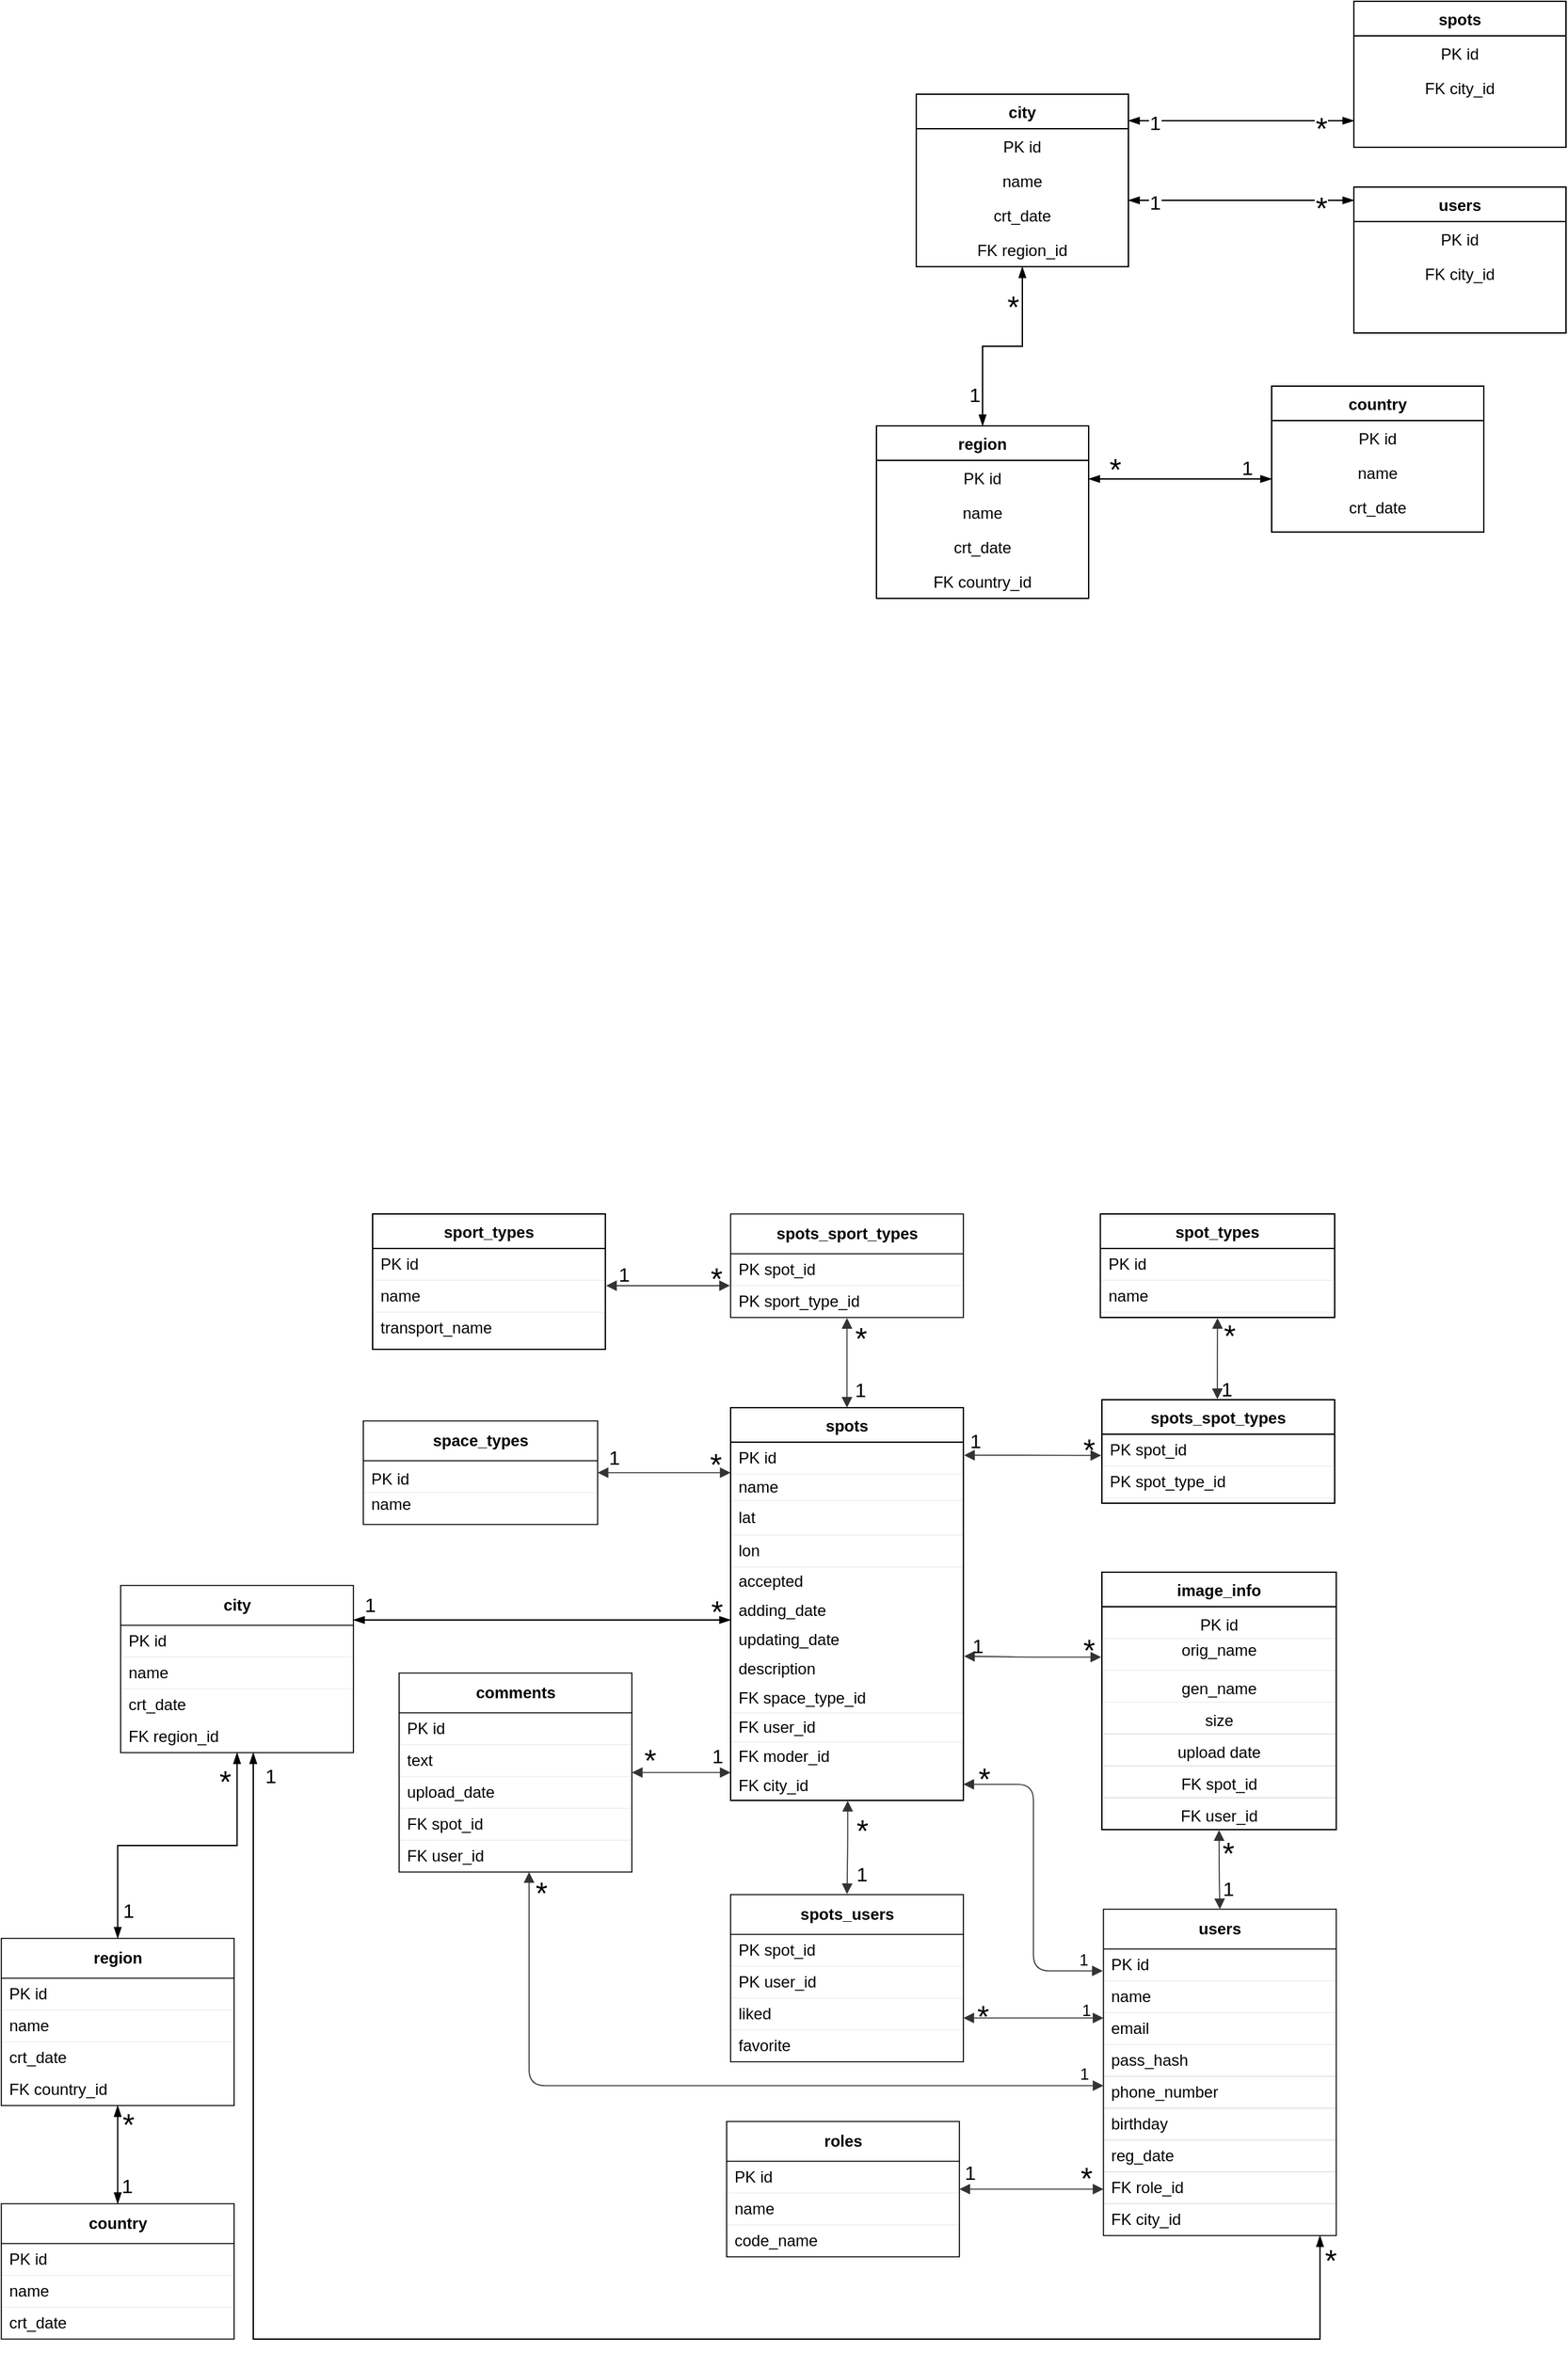 <mxfile version="21.6.9" type="device">
  <diagram id="C5RBs43oDa-KdzZeNtuy" name="Page-1">
    <mxGraphModel dx="2369" dy="848" grid="1" gridSize="10" guides="1" tooltips="1" connect="1" arrows="1" fold="1" page="1" pageScale="1" pageWidth="827" pageHeight="1169" math="0" shadow="0">
      <root>
        <mxCell id="WIyWlLk6GJQsqaUBKTNV-0" />
        <mxCell id="WIyWlLk6GJQsqaUBKTNV-1" parent="WIyWlLk6GJQsqaUBKTNV-0" />
        <mxCell id="zkfFHV4jXpPFQw0GAbJ--0" value="city" style="swimlane;align=center;verticalAlign=top;childLayout=stackLayout;horizontal=1;startSize=26;horizontalStack=0;resizeParent=1;resizeLast=0;collapsible=1;marginBottom=0;rounded=0;shadow=0;strokeWidth=1;fontFamily=Helvetica;swimlaneFillColor=default;" parent="WIyWlLk6GJQsqaUBKTNV-1" vertex="1">
          <mxGeometry x="240" y="140" width="160" height="130" as="geometry">
            <mxRectangle x="230" y="140" width="160" height="26" as="alternateBounds" />
          </mxGeometry>
        </mxCell>
        <mxCell id="zkfFHV4jXpPFQw0GAbJ--1" value="PK id" style="text;align=center;verticalAlign=top;spacingLeft=4;spacingRight=4;overflow=hidden;rotatable=0;points=[[0,0.5],[1,0.5]];portConstraint=eastwest;fontFamily=Helvetica;" parent="zkfFHV4jXpPFQw0GAbJ--0" vertex="1">
          <mxGeometry y="26" width="160" height="26" as="geometry" />
        </mxCell>
        <mxCell id="zkfFHV4jXpPFQw0GAbJ--3" value="name&#xa;" style="text;align=center;verticalAlign=top;spacingLeft=4;spacingRight=4;overflow=hidden;rotatable=0;points=[[0,0.5],[1,0.5]];portConstraint=eastwest;rounded=0;shadow=0;fontFamily=Helvetica;" parent="zkfFHV4jXpPFQw0GAbJ--0" vertex="1">
          <mxGeometry y="52" width="160" height="26" as="geometry" />
        </mxCell>
        <mxCell id="g6MJSV2zIn0to4Q6sfaw-13" value="crt_date" style="text;align=center;verticalAlign=top;spacingLeft=4;spacingRight=4;overflow=hidden;rotatable=0;points=[[0,0.5],[1,0.5]];portConstraint=eastwest;rounded=0;shadow=0;fontFamily=Helvetica;" parent="zkfFHV4jXpPFQw0GAbJ--0" vertex="1">
          <mxGeometry y="78" width="160" height="26" as="geometry" />
        </mxCell>
        <mxCell id="zkfFHV4jXpPFQw0GAbJ--2" value="FK region_id" style="text;align=center;verticalAlign=top;spacingLeft=4;spacingRight=4;overflow=hidden;rotatable=0;points=[[0,0.5],[1,0.5]];portConstraint=eastwest;rounded=0;shadow=0;fontFamily=Helvetica;" parent="zkfFHV4jXpPFQw0GAbJ--0" vertex="1">
          <mxGeometry y="104" width="160" height="26" as="geometry" />
        </mxCell>
        <mxCell id="zkfFHV4jXpPFQw0GAbJ--17" value="spots" style="swimlane;align=center;verticalAlign=top;childLayout=stackLayout;horizontal=1;startSize=26;horizontalStack=0;resizeParent=1;resizeLast=0;collapsible=1;marginBottom=0;rounded=0;shadow=0;strokeWidth=1;fontFamily=Helvetica;swimlaneFillColor=default;" parent="WIyWlLk6GJQsqaUBKTNV-1" vertex="1">
          <mxGeometry x="570" y="70" width="160" height="110" as="geometry">
            <mxRectangle x="550" y="140" width="160" height="26" as="alternateBounds" />
          </mxGeometry>
        </mxCell>
        <mxCell id="zkfFHV4jXpPFQw0GAbJ--18" value="PK id" style="text;align=center;verticalAlign=top;spacingLeft=4;spacingRight=4;overflow=hidden;rotatable=0;points=[[0,0.5],[1,0.5]];portConstraint=eastwest;fontFamily=Helvetica;" parent="zkfFHV4jXpPFQw0GAbJ--17" vertex="1">
          <mxGeometry y="26" width="160" height="26" as="geometry" />
        </mxCell>
        <mxCell id="g6MJSV2zIn0to4Q6sfaw-32" value="FK city_id" style="text;align=center;verticalAlign=top;spacingLeft=4;spacingRight=4;overflow=hidden;rotatable=0;points=[[0,0.5],[1,0.5]];portConstraint=eastwest;fontFamily=Helvetica;" parent="zkfFHV4jXpPFQw0GAbJ--17" vertex="1">
          <mxGeometry y="52" width="160" height="26" as="geometry" />
        </mxCell>
        <mxCell id="zkfFHV4jXpPFQw0GAbJ--26" value="" style="endArrow=blockThin;shadow=0;strokeWidth=1;rounded=0;endFill=1;edgeStyle=elbowEdgeStyle;elbow=vertical;startArrow=blockThin;startFill=1;align=center;fontFamily=Helvetica;" parent="WIyWlLk6GJQsqaUBKTNV-1" source="zkfFHV4jXpPFQw0GAbJ--0" target="zkfFHV4jXpPFQw0GAbJ--17" edge="1">
          <mxGeometry x="0.5" y="41" relative="1" as="geometry">
            <mxPoint x="380" y="192" as="sourcePoint" />
            <mxPoint x="540" y="192" as="targetPoint" />
            <mxPoint x="-40" y="32" as="offset" />
          </mxGeometry>
        </mxCell>
        <mxCell id="g6MJSV2zIn0to4Q6sfaw-18" value="1" style="edgeLabel;align=center;verticalAlign=middle;resizable=0;points=[];fontFamily=Helvetica;fontSize=15;" parent="zkfFHV4jXpPFQw0GAbJ--26" vertex="1" connectable="0">
          <mxGeometry x="-0.763" y="1" relative="1" as="geometry">
            <mxPoint y="1" as="offset" />
          </mxGeometry>
        </mxCell>
        <mxCell id="g6MJSV2zIn0to4Q6sfaw-19" value="*" style="edgeLabel;align=center;verticalAlign=middle;resizable=0;points=[];fontFamily=Helvetica;fontSize=23;" parent="zkfFHV4jXpPFQw0GAbJ--26" vertex="1" connectable="0">
          <mxGeometry x="0.737" y="1" relative="1" as="geometry">
            <mxPoint x="-2" y="4" as="offset" />
          </mxGeometry>
        </mxCell>
        <mxCell id="g6MJSV2zIn0to4Q6sfaw-0" value="region" style="swimlane;align=center;verticalAlign=top;childLayout=stackLayout;horizontal=1;startSize=26;horizontalStack=0;resizeParent=1;resizeLast=0;collapsible=1;marginBottom=0;rounded=0;shadow=0;strokeWidth=1;fontFamily=Helvetica;fillStyle=solid;swimlaneLine=1;swimlaneFillColor=default;" parent="WIyWlLk6GJQsqaUBKTNV-1" vertex="1">
          <mxGeometry x="210" y="390" width="160" height="130" as="geometry">
            <mxRectangle x="230" y="140" width="160" height="26" as="alternateBounds" />
          </mxGeometry>
        </mxCell>
        <mxCell id="g6MJSV2zIn0to4Q6sfaw-1" value="PK id" style="text;align=center;verticalAlign=top;spacingLeft=4;spacingRight=4;overflow=hidden;rotatable=0;points=[[0,0.5],[1,0.5]];portConstraint=eastwest;fontFamily=Helvetica;" parent="g6MJSV2zIn0to4Q6sfaw-0" vertex="1">
          <mxGeometry y="26" width="160" height="26" as="geometry" />
        </mxCell>
        <mxCell id="g6MJSV2zIn0to4Q6sfaw-3" value="name&#xa;" style="text;align=center;verticalAlign=top;spacingLeft=4;spacingRight=4;overflow=hidden;rotatable=0;points=[[0,0.5],[1,0.5]];portConstraint=eastwest;rounded=0;shadow=0;fontFamily=Helvetica;" parent="g6MJSV2zIn0to4Q6sfaw-0" vertex="1">
          <mxGeometry y="52" width="160" height="26" as="geometry" />
        </mxCell>
        <mxCell id="g6MJSV2zIn0to4Q6sfaw-12" value="crt_date" style="text;align=center;verticalAlign=top;spacingLeft=4;spacingRight=4;overflow=hidden;rotatable=0;points=[[0,0.5],[1,0.5]];portConstraint=eastwest;rounded=0;shadow=0;fontFamily=Helvetica;" parent="g6MJSV2zIn0to4Q6sfaw-0" vertex="1">
          <mxGeometry y="78" width="160" height="26" as="geometry" />
        </mxCell>
        <mxCell id="g6MJSV2zIn0to4Q6sfaw-2" value="FK country_id" style="text;align=center;verticalAlign=top;spacingLeft=4;spacingRight=4;overflow=hidden;rotatable=0;points=[[0,0.5],[1,0.5]];portConstraint=eastwest;rounded=0;shadow=0;fontFamily=Helvetica;" parent="g6MJSV2zIn0to4Q6sfaw-0" vertex="1">
          <mxGeometry y="104" width="160" height="26" as="geometry" />
        </mxCell>
        <mxCell id="g6MJSV2zIn0to4Q6sfaw-6" value="country" style="swimlane;align=center;verticalAlign=middle;childLayout=stackLayout;horizontal=1;startSize=26;horizontalStack=0;resizeParent=1;resizeLast=0;collapsible=1;marginBottom=0;rounded=0;shadow=0;strokeWidth=1;fontFamily=Helvetica;swimlaneFillColor=default;" parent="WIyWlLk6GJQsqaUBKTNV-1" vertex="1">
          <mxGeometry x="508" y="360" width="160" height="110" as="geometry">
            <mxRectangle x="230" y="140" width="160" height="26" as="alternateBounds" />
          </mxGeometry>
        </mxCell>
        <mxCell id="g6MJSV2zIn0to4Q6sfaw-7" value="PK id" style="text;align=center;verticalAlign=top;spacingLeft=4;spacingRight=4;overflow=hidden;rotatable=0;points=[[0,0.5],[1,0.5]];portConstraint=eastwest;fontFamily=Helvetica;" parent="g6MJSV2zIn0to4Q6sfaw-6" vertex="1">
          <mxGeometry y="26" width="160" height="26" as="geometry" />
        </mxCell>
        <mxCell id="g6MJSV2zIn0to4Q6sfaw-8" value="name" style="text;align=center;verticalAlign=top;spacingLeft=4;spacingRight=4;overflow=hidden;rotatable=0;points=[[0,0.5],[1,0.5]];portConstraint=eastwest;rounded=0;shadow=0;fontFamily=Helvetica;" parent="g6MJSV2zIn0to4Q6sfaw-6" vertex="1">
          <mxGeometry y="52" width="160" height="26" as="geometry" />
        </mxCell>
        <mxCell id="g6MJSV2zIn0to4Q6sfaw-9" value="crt_date" style="text;align=center;verticalAlign=top;spacingLeft=4;spacingRight=4;overflow=hidden;rotatable=0;points=[[0,0.5],[1,0.5]];portConstraint=eastwest;rounded=0;shadow=0;fontFamily=Helvetica;" parent="g6MJSV2zIn0to4Q6sfaw-6" vertex="1">
          <mxGeometry y="78" width="160" height="26" as="geometry" />
        </mxCell>
        <mxCell id="g6MJSV2zIn0to4Q6sfaw-20" value="" style="endArrow=blockThin;shadow=0;strokeWidth=1;rounded=0;endFill=1;edgeStyle=elbowEdgeStyle;elbow=vertical;startArrow=blockThin;startFill=1;align=center;fontFamily=Helvetica;" parent="WIyWlLk6GJQsqaUBKTNV-1" source="g6MJSV2zIn0to4Q6sfaw-0" target="zkfFHV4jXpPFQw0GAbJ--0" edge="1">
          <mxGeometry x="0.5" y="41" relative="1" as="geometry">
            <mxPoint x="410" y="195" as="sourcePoint" />
            <mxPoint x="518" y="195" as="targetPoint" />
            <mxPoint x="-40" y="32" as="offset" />
          </mxGeometry>
        </mxCell>
        <mxCell id="g6MJSV2zIn0to4Q6sfaw-21" value="1" style="edgeLabel;align=center;verticalAlign=middle;resizable=0;points=[];fontFamily=Helvetica;fontSize=15;" parent="g6MJSV2zIn0to4Q6sfaw-20" vertex="1" connectable="0">
          <mxGeometry x="-0.763" y="1" relative="1" as="geometry">
            <mxPoint x="-5" y="-7" as="offset" />
          </mxGeometry>
        </mxCell>
        <mxCell id="g6MJSV2zIn0to4Q6sfaw-22" value="*" style="edgeLabel;align=center;verticalAlign=middle;resizable=0;points=[];fontFamily=Helvetica;fontSize=23;" parent="g6MJSV2zIn0to4Q6sfaw-20" vertex="1" connectable="0">
          <mxGeometry x="0.737" y="1" relative="1" as="geometry">
            <mxPoint x="-6" y="8" as="offset" />
          </mxGeometry>
        </mxCell>
        <mxCell id="g6MJSV2zIn0to4Q6sfaw-23" value="" style="endArrow=blockThin;shadow=0;strokeWidth=1;rounded=0;endFill=1;edgeStyle=elbowEdgeStyle;elbow=vertical;startArrow=blockThin;startFill=1;align=center;fontFamily=Helvetica;" parent="WIyWlLk6GJQsqaUBKTNV-1" source="g6MJSV2zIn0to4Q6sfaw-6" target="g6MJSV2zIn0to4Q6sfaw-0" edge="1">
          <mxGeometry x="0.5" y="41" relative="1" as="geometry">
            <mxPoint x="330" y="370" as="sourcePoint" />
            <mxPoint x="330" y="280" as="targetPoint" />
            <mxPoint x="-40" y="32" as="offset" />
          </mxGeometry>
        </mxCell>
        <mxCell id="g6MJSV2zIn0to4Q6sfaw-24" value="1" style="edgeLabel;align=center;verticalAlign=middle;resizable=0;points=[];fontFamily=Helvetica;fontSize=15;labelBackgroundColor=none;" parent="g6MJSV2zIn0to4Q6sfaw-23" vertex="1" connectable="0">
          <mxGeometry x="-0.763" y="1" relative="1" as="geometry">
            <mxPoint x="-2" y="-11" as="offset" />
          </mxGeometry>
        </mxCell>
        <mxCell id="g6MJSV2zIn0to4Q6sfaw-25" value="*" style="edgeLabel;align=center;verticalAlign=middle;resizable=0;points=[];fontFamily=Helvetica;fontSize=23;labelBackgroundColor=none;" parent="g6MJSV2zIn0to4Q6sfaw-23" vertex="1" connectable="0">
          <mxGeometry x="0.737" y="1" relative="1" as="geometry">
            <mxPoint x="2" y="-11" as="offset" />
          </mxGeometry>
        </mxCell>
        <mxCell id="g6MJSV2zIn0to4Q6sfaw-26" value="users" style="swimlane;align=center;verticalAlign=top;childLayout=stackLayout;horizontal=1;startSize=26;horizontalStack=0;resizeParent=1;resizeLast=0;collapsible=1;marginBottom=0;rounded=0;shadow=0;strokeWidth=1;fontFamily=Helvetica;swimlaneFillColor=default;" parent="WIyWlLk6GJQsqaUBKTNV-1" vertex="1">
          <mxGeometry x="570" y="210" width="160" height="110" as="geometry">
            <mxRectangle x="550" y="140" width="160" height="26" as="alternateBounds" />
          </mxGeometry>
        </mxCell>
        <mxCell id="g6MJSV2zIn0to4Q6sfaw-27" value="PK id" style="text;align=center;verticalAlign=top;spacingLeft=4;spacingRight=4;overflow=hidden;rotatable=0;points=[[0,0.5],[1,0.5]];portConstraint=eastwest;fontFamily=Helvetica;" parent="g6MJSV2zIn0to4Q6sfaw-26" vertex="1">
          <mxGeometry y="26" width="160" height="26" as="geometry" />
        </mxCell>
        <mxCell id="g6MJSV2zIn0to4Q6sfaw-33" value="FK city_id" style="text;align=center;verticalAlign=top;spacingLeft=4;spacingRight=4;overflow=hidden;rotatable=0;points=[[0,0.5],[1,0.5]];portConstraint=eastwest;fontFamily=Helvetica;" parent="g6MJSV2zIn0to4Q6sfaw-26" vertex="1">
          <mxGeometry y="52" width="160" height="26" as="geometry" />
        </mxCell>
        <mxCell id="g6MJSV2zIn0to4Q6sfaw-29" value="" style="endArrow=blockThin;shadow=0;strokeWidth=1;rounded=0;endFill=1;edgeStyle=elbowEdgeStyle;elbow=vertical;startArrow=blockThin;startFill=1;align=center;fontFamily=Helvetica;" parent="WIyWlLk6GJQsqaUBKTNV-1" source="zkfFHV4jXpPFQw0GAbJ--0" target="g6MJSV2zIn0to4Q6sfaw-26" edge="1">
          <mxGeometry x="0.5" y="41" relative="1" as="geometry">
            <mxPoint x="518" y="195" as="sourcePoint" />
            <mxPoint x="410" y="195" as="targetPoint" />
            <mxPoint x="-40" y="32" as="offset" />
            <Array as="points">
              <mxPoint x="510" y="220" />
            </Array>
          </mxGeometry>
        </mxCell>
        <mxCell id="g6MJSV2zIn0to4Q6sfaw-30" value="1" style="edgeLabel;align=center;verticalAlign=middle;resizable=0;points=[];fontFamily=Helvetica;fontSize=15;" parent="g6MJSV2zIn0to4Q6sfaw-29" vertex="1" connectable="0">
          <mxGeometry x="-0.763" y="1" relative="1" as="geometry">
            <mxPoint y="1" as="offset" />
          </mxGeometry>
        </mxCell>
        <mxCell id="g6MJSV2zIn0to4Q6sfaw-31" value="*" style="edgeLabel;align=center;verticalAlign=middle;resizable=0;points=[];fontFamily=Helvetica;fontSize=23;" parent="g6MJSV2zIn0to4Q6sfaw-29" vertex="1" connectable="0">
          <mxGeometry x="0.737" y="1" relative="1" as="geometry">
            <mxPoint x="-2" y="4" as="offset" />
          </mxGeometry>
        </mxCell>
        <mxCell id="g6MJSV2zIn0to4Q6sfaw-78" value="roles" style="overflow=block;blockSpacing=1;swimlane;childLayout=stackLayout;horizontal=1;horizontalStack=0;resizeParent=1;resizeParentMax=0;resizeLast=0;collapsible=0;marginBottom=0;swimlaneFillColor=#ffffff;startSize=30;whiteSpace=wrap;align=center;spacing=0;strokeOpacity=100;strokeWidth=0.8;fontFamily=Helvetica;container=0;verticalAlign=middle;" parent="WIyWlLk6GJQsqaUBKTNV-1" vertex="1">
          <mxGeometry x="96.997" y="1667.998" width="175.54" height="102" as="geometry" />
        </mxCell>
        <mxCell id="g6MJSV2zIn0to4Q6sfaw-79" value="PK id" style="part=1;resizeHeight=0;strokeColor=none;align=left;verticalAlign=middle;spacingLeft=4;spacingRight=4;overflow=hidden;rotatable=0;points=[[0,0.5],[1,0.5]];portConstraint=eastwest;whiteSpace=wrap;#FFFFFFwhiteSpace=wrap;fillColor=none;strokeOpacity=100;fontFamily=Helvetica;container=0;" parent="g6MJSV2zIn0to4Q6sfaw-78" vertex="1">
          <mxGeometry y="30" width="175.54" height="24" as="geometry" />
        </mxCell>
        <mxCell id="g6MJSV2zIn0to4Q6sfaw-80" value="name" style="part=1;resizeHeight=0;align=left;verticalAlign=middle;spacingLeft=4;spacingRight=4;rotatable=0;points=[[0,0.5],[1,0.5]];portConstraint=eastwest;whiteSpace=wrap;#FFFFFFwhiteSpace=wrap;overflow=block;blockSpacing=1;opacity=5;fontFamily=Helvetica;container=0;" parent="g6MJSV2zIn0to4Q6sfaw-78" vertex="1">
          <mxGeometry y="54" width="175.54" height="24" as="geometry" />
        </mxCell>
        <mxCell id="g6MJSV2zIn0to4Q6sfaw-81" value="code_name" style="part=1;resizeHeight=0;strokeColor=none;align=left;verticalAlign=middle;spacingLeft=4;spacingRight=4;overflow=hidden;rotatable=0;points=[[0,0.5],[1,0.5]];portConstraint=eastwest;whiteSpace=wrap;#FFFFFFwhiteSpace=wrap;fillColor=none;strokeOpacity=100;fontFamily=Helvetica;container=0;" parent="g6MJSV2zIn0to4Q6sfaw-78" vertex="1">
          <mxGeometry y="78" width="175.54" height="24" as="geometry" />
        </mxCell>
        <mxCell id="g6MJSV2zIn0to4Q6sfaw-135" value="" style="jettySize=18;whiteSpace=wrap;strokeColor=#333333;strokeOpacity=100;strokeWidth=0.8;rounded=1;arcSize=24;edgeStyle=orthogonalEdgeStyle;startArrow=block;startFill=1;endArrow=block;endFill=1;lucidId=loGM5e4~qs10;align=center;fontFamily=Helvetica;" parent="WIyWlLk6GJQsqaUBKTNV-1" source="g6MJSV2zIn0to4Q6sfaw-78" target="g6MJSV2zIn0to4Q6sfaw-68" edge="1">
          <mxGeometry width="100" height="100" relative="1" as="geometry">
            <Array as="points">
              <mxPoint x="350" y="1719" />
              <mxPoint x="350" y="1719" />
            </Array>
            <mxPoint x="290" y="1732" as="sourcePoint" />
            <mxPoint x="370" y="1740" as="targetPoint" />
          </mxGeometry>
        </mxCell>
        <mxCell id="g6MJSV2zIn0to4Q6sfaw-137" value="1" style="text;resizable=0;align=center;verticalAlign=middle;fontFamily=Helvetica;container=0;fontSize=15;" parent="g6MJSV2zIn0to4Q6sfaw-135" vertex="1">
          <mxGeometry x="-0.654" relative="1" as="geometry">
            <mxPoint x="-11" y="-14" as="offset" />
          </mxGeometry>
        </mxCell>
        <mxCell id="r9lJz0LnYFbDQjaUFzBp-0" value="*" style="edgeLabel;html=1;align=center;verticalAlign=middle;resizable=0;points=[];fontSize=23;labelBackgroundColor=none;" vertex="1" connectable="0" parent="g6MJSV2zIn0to4Q6sfaw-135">
          <mxGeometry x="0.782" y="1" relative="1" as="geometry">
            <mxPoint x="-2" y="-7" as="offset" />
          </mxGeometry>
        </mxCell>
        <mxCell id="g6MJSV2zIn0to4Q6sfaw-35" value="spots" style="swimlane;align=center;verticalAlign=middle;childLayout=stackLayout;horizontal=1;startSize=26;horizontalStack=0;resizeParent=1;resizeLast=0;collapsible=1;marginBottom=0;rounded=0;shadow=0;strokeWidth=1;fontFamily=Helvetica;swimlaneFillColor=default;" parent="WIyWlLk6GJQsqaUBKTNV-1" vertex="1">
          <mxGeometry x="100.0" y="1130" width="175.54" height="296" as="geometry" />
        </mxCell>
        <mxCell id="g6MJSV2zIn0to4Q6sfaw-36" value="PK id" style="part=1;resizeHeight=0;strokeColor=none;align=left;verticalAlign=middle;spacingLeft=4;spacingRight=4;overflow=hidden;rotatable=0;points=[[0,0.5],[1,0.5]];portConstraint=eastwest;whiteSpace=wrap;#FFFFFFwhiteSpace=wrap;fillColor=none;strokeOpacity=100;fontFamily=Helvetica;container=0;" parent="g6MJSV2zIn0to4Q6sfaw-35" vertex="1">
          <mxGeometry y="26" width="175.54" height="24" as="geometry" />
        </mxCell>
        <mxCell id="g6MJSV2zIn0to4Q6sfaw-37" value="name" style="part=1;resizeHeight=0;align=left;verticalAlign=middle;spacingLeft=4;spacingRight=4;rotatable=0;points=[[0,0.5],[1,0.5]];portConstraint=eastwest;whiteSpace=wrap;#FFFFFFwhiteSpace=wrap;overflow=block;blockSpacing=1;opacity=5;fontFamily=Helvetica;container=0;" parent="g6MJSV2zIn0to4Q6sfaw-35" vertex="1">
          <mxGeometry y="50" width="175.54" height="20" as="geometry" />
        </mxCell>
        <mxCell id="g6MJSV2zIn0to4Q6sfaw-38" value="lat" style="part=1;resizeHeight=0;strokeColor=none;align=left;verticalAlign=middle;spacingLeft=4;spacingRight=4;overflow=hidden;rotatable=0;points=[[0,0.5],[1,0.5]];portConstraint=eastwest;whiteSpace=wrap;#FFFFFFwhiteSpace=wrap;fillColor=none;strokeOpacity=100;fontFamily=Helvetica;container=0;" parent="g6MJSV2zIn0to4Q6sfaw-35" vertex="1">
          <mxGeometry y="70" width="175.54" height="26" as="geometry" />
        </mxCell>
        <mxCell id="g6MJSV2zIn0to4Q6sfaw-39" value="lon" style="part=1;resizeHeight=0;align=left;verticalAlign=middle;spacingLeft=4;spacingRight=4;overflow=hidden;rotatable=0;points=[[0,0.5],[1,0.5]];portConstraint=eastwest;whiteSpace=wrap;#FFFFFFwhiteSpace=wrap;opacity=5;fontFamily=Helvetica;container=0;" parent="g6MJSV2zIn0to4Q6sfaw-35" vertex="1">
          <mxGeometry y="96" width="175.54" height="24" as="geometry" />
        </mxCell>
        <mxCell id="A6hxOELhmEAThyasm0-c-22" value="accepted" style="part=1;resizeHeight=0;strokeColor=none;align=left;verticalAlign=middle;spacingLeft=4;spacingRight=4;rotatable=0;points=[[0,0.5],[1,0.5]];portConstraint=eastwest;whiteSpace=wrap;#FFFFFFwhiteSpace=wrap;overflow=block;blockSpacing=1;fillColor=none;strokeOpacity=100;fontFamily=Helvetica;container=0;" parent="g6MJSV2zIn0to4Q6sfaw-35" vertex="1">
          <mxGeometry y="120" width="175.54" height="22" as="geometry" />
        </mxCell>
        <mxCell id="A6hxOELhmEAThyasm0-c-23" value="adding_date" style="part=1;resizeHeight=0;strokeColor=none;align=left;verticalAlign=middle;spacingLeft=4;spacingRight=4;rotatable=0;points=[[0,0.5],[1,0.5]];portConstraint=eastwest;whiteSpace=wrap;#FFFFFFwhiteSpace=wrap;overflow=block;blockSpacing=1;fillColor=none;strokeOpacity=100;fontFamily=Helvetica;container=0;" parent="g6MJSV2zIn0to4Q6sfaw-35" vertex="1">
          <mxGeometry y="142" width="175.54" height="22" as="geometry" />
        </mxCell>
        <mxCell id="A6hxOELhmEAThyasm0-c-24" value="updating_date" style="part=1;resizeHeight=0;strokeColor=none;align=left;verticalAlign=middle;spacingLeft=4;spacingRight=4;rotatable=0;points=[[0,0.5],[1,0.5]];portConstraint=eastwest;whiteSpace=wrap;#FFFFFFwhiteSpace=wrap;overflow=block;blockSpacing=1;fillColor=none;strokeOpacity=100;fontFamily=Helvetica;container=0;" parent="g6MJSV2zIn0to4Q6sfaw-35" vertex="1">
          <mxGeometry y="164" width="175.54" height="22" as="geometry" />
        </mxCell>
        <mxCell id="A6hxOELhmEAThyasm0-c-25" value="description" style="part=1;resizeHeight=0;strokeColor=none;align=left;verticalAlign=middle;spacingLeft=4;spacingRight=4;rotatable=0;points=[[0,0.5],[1,0.5]];portConstraint=eastwest;whiteSpace=wrap;#FFFFFFwhiteSpace=wrap;overflow=block;blockSpacing=1;fillColor=none;strokeOpacity=100;fontFamily=Helvetica;container=0;" parent="g6MJSV2zIn0to4Q6sfaw-35" vertex="1">
          <mxGeometry y="186" width="175.54" height="22" as="geometry" />
        </mxCell>
        <mxCell id="A6hxOELhmEAThyasm0-c-26" value="FK space_type_id" style="part=1;resizeHeight=0;strokeColor=none;align=left;verticalAlign=middle;spacingLeft=4;spacingRight=4;rotatable=0;points=[[0,0.5],[1,0.5]];portConstraint=eastwest;whiteSpace=wrap;#FFFFFFwhiteSpace=wrap;overflow=block;blockSpacing=1;fillColor=none;strokeOpacity=100;fontFamily=Helvetica;container=0;" parent="g6MJSV2zIn0to4Q6sfaw-35" vertex="1">
          <mxGeometry y="208" width="175.54" height="22" as="geometry" />
        </mxCell>
        <mxCell id="A6hxOELhmEAThyasm0-c-8" value="FK user_id" style="part=1;resizeHeight=0;align=left;verticalAlign=middle;spacingLeft=4;spacingRight=4;rotatable=0;points=[[0,0.5],[1,0.5]];portConstraint=eastwest;whiteSpace=wrap;#FFFFFFwhiteSpace=wrap;overflow=block;blockSpacing=1;opacity=5;fontFamily=Helvetica;container=0;" parent="g6MJSV2zIn0to4Q6sfaw-35" vertex="1">
          <mxGeometry y="230" width="175.54" height="22" as="geometry" />
        </mxCell>
        <mxCell id="A6hxOELhmEAThyasm0-c-9" value="FK moder_id" style="part=1;resizeHeight=0;strokeColor=none;align=left;verticalAlign=middle;spacingLeft=4;spacingRight=4;rotatable=0;points=[[0,0.5],[1,0.5]];portConstraint=eastwest;whiteSpace=wrap;#FFFFFFwhiteSpace=wrap;overflow=block;blockSpacing=1;fillColor=none;strokeOpacity=100;fontFamily=Helvetica;container=0;" parent="g6MJSV2zIn0to4Q6sfaw-35" vertex="1">
          <mxGeometry y="252" width="175.54" height="22" as="geometry" />
        </mxCell>
        <mxCell id="A6hxOELhmEAThyasm0-c-27" value="FK city_id" style="part=1;resizeHeight=0;strokeColor=none;align=left;verticalAlign=middle;spacingLeft=4;spacingRight=4;rotatable=0;points=[[0,0.5],[1,0.5]];portConstraint=eastwest;whiteSpace=wrap;#FFFFFFwhiteSpace=wrap;overflow=block;blockSpacing=1;fillColor=none;strokeOpacity=100;fontFamily=Helvetica;container=0;" parent="g6MJSV2zIn0to4Q6sfaw-35" vertex="1">
          <mxGeometry y="274" width="175.54" height="22" as="geometry" />
        </mxCell>
        <mxCell id="g6MJSV2zIn0to4Q6sfaw-48" value="spot_types" style="swimlane;align=center;verticalAlign=middle;childLayout=stackLayout;horizontal=1;startSize=26;horizontalStack=0;resizeParent=1;resizeLast=0;collapsible=1;marginBottom=0;rounded=0;shadow=0;strokeWidth=1;fontFamily=Helvetica;swimlaneFillColor=default;" parent="WIyWlLk6GJQsqaUBKTNV-1" vertex="1">
          <mxGeometry x="378.826" y="984" width="176.718" height="78" as="geometry" />
        </mxCell>
        <mxCell id="g6MJSV2zIn0to4Q6sfaw-49" value="PK id" style="part=1;resizeHeight=0;strokeColor=none;align=left;verticalAlign=middle;spacingLeft=4;spacingRight=4;overflow=hidden;rotatable=0;points=[[0,0.5],[1,0.5]];portConstraint=eastwest;whiteSpace=wrap;#FFFFFFwhiteSpace=wrap;fillColor=none;strokeOpacity=100;fontFamily=Helvetica;container=0;" parent="g6MJSV2zIn0to4Q6sfaw-48" vertex="1">
          <mxGeometry y="26" width="176.718" height="24" as="geometry" />
        </mxCell>
        <mxCell id="g6MJSV2zIn0to4Q6sfaw-50" value="name" style="part=1;resizeHeight=0;align=left;verticalAlign=middle;spacingLeft=4;spacingRight=4;rotatable=0;points=[[0,0.5],[1,0.5]];portConstraint=eastwest;whiteSpace=wrap;#FFFFFFwhiteSpace=wrap;overflow=block;blockSpacing=1;opacity=5;fontFamily=Helvetica;container=0;" parent="g6MJSV2zIn0to4Q6sfaw-48" vertex="1">
          <mxGeometry y="50" width="176.718" height="24" as="geometry" />
        </mxCell>
        <mxCell id="g6MJSV2zIn0to4Q6sfaw-52" value="space_types" style="overflow=block;blockSpacing=1;swimlane;childLayout=stackLayout;horizontal=1;horizontalStack=0;resizeParent=1;resizeParentMax=0;resizeLast=0;collapsible=0;marginBottom=0;swimlaneFillColor=#ffffff;startSize=30;whiteSpace=wrap;align=center;spacing=0;strokeOpacity=100;strokeWidth=0.8;fontFamily=Helvetica;container=0;verticalAlign=middle;" parent="WIyWlLk6GJQsqaUBKTNV-1" vertex="1">
          <mxGeometry x="-177.004" y="1140.002" width="176.718" height="78" as="geometry" />
        </mxCell>
        <mxCell id="g6MJSV2zIn0to4Q6sfaw-53" value="PK id" style="part=1;resizeHeight=0;strokeColor=none;align=left;verticalAlign=top;spacingLeft=4;spacingRight=4;overflow=hidden;rotatable=0;points=[[0,0.5],[1,0.5]];portConstraint=eastwest;whiteSpace=wrap;#FFFFFFwhiteSpace=wrap;fillColor=none;strokeOpacity=100;fontFamily=Helvetica;" parent="g6MJSV2zIn0to4Q6sfaw-52" vertex="1">
          <mxGeometry y="30" width="176.718" height="24" as="geometry" />
        </mxCell>
        <mxCell id="g6MJSV2zIn0to4Q6sfaw-54" value="name" style="part=1;resizeHeight=0;align=left;verticalAlign=top;spacingLeft=4;spacingRight=4;rotatable=0;points=[[0,0.5],[1,0.5]];portConstraint=eastwest;whiteSpace=wrap;#FFFFFFwhiteSpace=wrap;overflow=block;blockSpacing=1;opacity=5;fontFamily=Helvetica;" parent="g6MJSV2zIn0to4Q6sfaw-52" vertex="1">
          <mxGeometry y="54" width="176.718" height="24" as="geometry" />
        </mxCell>
        <mxCell id="g6MJSV2zIn0to4Q6sfaw-56" value="sport_types" style="swimlane;align=center;verticalAlign=middle;childLayout=stackLayout;horizontal=1;startSize=26;horizontalStack=0;resizeParent=1;resizeLast=0;collapsible=1;marginBottom=0;rounded=0;shadow=0;strokeWidth=1;fontFamily=Helvetica;swimlaneFillColor=default;" parent="WIyWlLk6GJQsqaUBKTNV-1" vertex="1">
          <mxGeometry x="-170.002" y="984" width="175.54" height="102" as="geometry" />
        </mxCell>
        <mxCell id="g6MJSV2zIn0to4Q6sfaw-57" value="PK id" style="part=1;resizeHeight=0;strokeColor=none;align=left;verticalAlign=middle;spacingLeft=4;spacingRight=4;overflow=hidden;rotatable=0;points=[[0,0.5],[1,0.5]];portConstraint=eastwest;whiteSpace=wrap;#FFFFFFwhiteSpace=wrap;fillColor=none;strokeOpacity=100;fontFamily=Helvetica;container=0;" parent="g6MJSV2zIn0to4Q6sfaw-56" vertex="1">
          <mxGeometry y="26" width="175.54" height="24" as="geometry" />
        </mxCell>
        <mxCell id="g6MJSV2zIn0to4Q6sfaw-58" value="name" style="part=1;resizeHeight=0;align=left;verticalAlign=middle;spacingLeft=4;spacingRight=4;rotatable=0;points=[[0,0.5],[1,0.5]];portConstraint=eastwest;whiteSpace=wrap;#FFFFFFwhiteSpace=wrap;overflow=block;blockSpacing=1;opacity=5;fontFamily=Helvetica;container=0;" parent="g6MJSV2zIn0to4Q6sfaw-56" vertex="1">
          <mxGeometry y="50" width="175.54" height="24" as="geometry" />
        </mxCell>
        <mxCell id="g6MJSV2zIn0to4Q6sfaw-59" value="transport_name" style="part=1;resizeHeight=0;strokeColor=none;align=left;verticalAlign=middle;spacingLeft=4;spacingRight=4;overflow=hidden;rotatable=0;points=[[0,0.5],[1,0.5]];portConstraint=eastwest;whiteSpace=wrap;#FFFFFFwhiteSpace=wrap;fillColor=none;strokeOpacity=100;fontFamily=Helvetica;container=0;" parent="g6MJSV2zIn0to4Q6sfaw-56" vertex="1">
          <mxGeometry y="74" width="175.54" height="24" as="geometry" />
        </mxCell>
        <mxCell id="g6MJSV2zIn0to4Q6sfaw-61" value="comments" style="overflow=block;blockSpacing=1;swimlane;childLayout=stackLayout;horizontal=1;horizontalStack=0;resizeParent=1;resizeParentMax=0;resizeLast=0;collapsible=0;marginBottom=0;swimlaneFillColor=#ffffff;startSize=30;whiteSpace=wrap;align=center;spacing=0;strokeOpacity=100;strokeWidth=0.8;fontFamily=Helvetica;container=0;verticalAlign=middle;" parent="WIyWlLk6GJQsqaUBKTNV-1" vertex="1">
          <mxGeometry x="-150" y="1330" width="175.54" height="150" as="geometry" />
        </mxCell>
        <mxCell id="g6MJSV2zIn0to4Q6sfaw-62" value="PK id" style="part=1;resizeHeight=0;strokeColor=none;align=left;verticalAlign=middle;spacingLeft=4;spacingRight=4;overflow=hidden;rotatable=0;points=[[0,0.5],[1,0.5]];portConstraint=eastwest;whiteSpace=wrap;#FFFFFFwhiteSpace=wrap;fillColor=none;strokeOpacity=100;fontFamily=Helvetica;" parent="g6MJSV2zIn0to4Q6sfaw-61" vertex="1">
          <mxGeometry y="30" width="175.54" height="24" as="geometry" />
        </mxCell>
        <mxCell id="g6MJSV2zIn0to4Q6sfaw-63" value="text" style="part=1;resizeHeight=0;align=left;verticalAlign=middle;spacingLeft=4;spacingRight=4;rotatable=0;points=[[0,0.5],[1,0.5]];portConstraint=eastwest;whiteSpace=wrap;#FFFFFFwhiteSpace=wrap;overflow=block;blockSpacing=1;opacity=5;fontFamily=Helvetica;" parent="g6MJSV2zIn0to4Q6sfaw-61" vertex="1">
          <mxGeometry y="54" width="175.54" height="24" as="geometry" />
        </mxCell>
        <mxCell id="g6MJSV2zIn0to4Q6sfaw-64" value="upload_date" style="part=1;resizeHeight=0;strokeColor=none;align=left;verticalAlign=middle;spacingLeft=4;spacingRight=4;overflow=hidden;rotatable=0;points=[[0,0.5],[1,0.5]];portConstraint=eastwest;whiteSpace=wrap;#FFFFFFwhiteSpace=wrap;fillColor=none;strokeOpacity=100;fontFamily=Helvetica;" parent="g6MJSV2zIn0to4Q6sfaw-61" vertex="1">
          <mxGeometry y="78" width="175.54" height="24" as="geometry" />
        </mxCell>
        <mxCell id="g6MJSV2zIn0to4Q6sfaw-65" value="FK spot_id" style="part=1;resizeHeight=0;align=left;verticalAlign=middle;spacingLeft=4;spacingRight=4;overflow=hidden;rotatable=0;points=[[0,0.5],[1,0.5]];portConstraint=eastwest;whiteSpace=wrap;#FFFFFFwhiteSpace=wrap;opacity=5;fontFamily=Helvetica;" parent="g6MJSV2zIn0to4Q6sfaw-61" vertex="1">
          <mxGeometry y="102" width="175.54" height="24" as="geometry" />
        </mxCell>
        <mxCell id="A6hxOELhmEAThyasm0-c-12" value="FK user_id" style="part=1;resizeHeight=0;strokeColor=none;align=left;verticalAlign=middle;spacingLeft=4;spacingRight=4;rotatable=0;points=[[0,0.5],[1,0.5]];portConstraint=eastwest;whiteSpace=wrap;#FFFFFFwhiteSpace=wrap;overflow=block;blockSpacing=1;fillColor=none;strokeOpacity=100;fontFamily=Helvetica;" parent="g6MJSV2zIn0to4Q6sfaw-61" vertex="1">
          <mxGeometry y="126" width="175.54" height="24" as="geometry" />
        </mxCell>
        <mxCell id="g6MJSV2zIn0to4Q6sfaw-68" value="users" style="overflow=block;blockSpacing=1;swimlane;childLayout=stackLayout;horizontal=1;horizontalStack=0;resizeParent=1;resizeParentMax=0;resizeLast=0;collapsible=0;marginBottom=0;swimlaneFillColor=#ffffff;startSize=30;whiteSpace=wrap;align=center;spacing=0;strokeOpacity=100;strokeWidth=0.8;fontFamily=Helvetica;container=0;verticalAlign=middle;" parent="WIyWlLk6GJQsqaUBKTNV-1" vertex="1">
          <mxGeometry x="381.182" y="1508.001" width="175.54" height="246" as="geometry" />
        </mxCell>
        <mxCell id="g6MJSV2zIn0to4Q6sfaw-69" value="PK id" style="part=1;resizeHeight=0;strokeColor=none;align=left;verticalAlign=middle;spacingLeft=4;spacingRight=4;overflow=hidden;rotatable=0;points=[[0,0.5],[1,0.5]];portConstraint=eastwest;whiteSpace=wrap;#FFFFFFwhiteSpace=wrap;fillColor=none;strokeOpacity=100;fontFamily=Helvetica;container=0;fontStyle=0" parent="g6MJSV2zIn0to4Q6sfaw-68" vertex="1">
          <mxGeometry y="30" width="175.54" height="24" as="geometry" />
        </mxCell>
        <mxCell id="g6MJSV2zIn0to4Q6sfaw-70" value="name" style="part=1;resizeHeight=0;align=left;verticalAlign=middle;spacingLeft=4;spacingRight=4;rotatable=0;points=[[0,0.5],[1,0.5]];portConstraint=eastwest;whiteSpace=wrap;#FFFFFFwhiteSpace=wrap;overflow=block;blockSpacing=1;opacity=5;fontFamily=Helvetica;container=0;" parent="g6MJSV2zIn0to4Q6sfaw-68" vertex="1">
          <mxGeometry y="54" width="175.54" height="24" as="geometry" />
        </mxCell>
        <mxCell id="g6MJSV2zIn0to4Q6sfaw-71" value="email" style="part=1;resizeHeight=0;strokeColor=none;align=left;verticalAlign=middle;spacingLeft=4;spacingRight=4;overflow=hidden;rotatable=0;points=[[0,0.5],[1,0.5]];portConstraint=eastwest;whiteSpace=wrap;#FFFFFFwhiteSpace=wrap;fillColor=none;strokeOpacity=100;fontFamily=Helvetica;container=0;" parent="g6MJSV2zIn0to4Q6sfaw-68" vertex="1">
          <mxGeometry y="78" width="175.54" height="24" as="geometry" />
        </mxCell>
        <mxCell id="g6MJSV2zIn0to4Q6sfaw-72" value="pass_hash" style="part=1;resizeHeight=0;align=left;verticalAlign=middle;spacingLeft=4;spacingRight=4;overflow=hidden;rotatable=0;points=[[0,0.5],[1,0.5]];portConstraint=eastwest;whiteSpace=wrap;#FFFFFFwhiteSpace=wrap;opacity=5;fontFamily=Helvetica;container=0;" parent="g6MJSV2zIn0to4Q6sfaw-68" vertex="1">
          <mxGeometry y="102" width="175.54" height="24" as="geometry" />
        </mxCell>
        <mxCell id="A6hxOELhmEAThyasm0-c-16" value="phone_number" style="part=1;resizeHeight=0;align=left;verticalAlign=middle;spacingLeft=4;spacingRight=4;overflow=hidden;rotatable=0;points=[[0,0.5],[1,0.5]];portConstraint=eastwest;whiteSpace=wrap;#FFFFFFwhiteSpace=wrap;opacity=5;fontFamily=Helvetica;container=0;" parent="g6MJSV2zIn0to4Q6sfaw-68" vertex="1">
          <mxGeometry y="126" width="175.54" height="24" as="geometry" />
        </mxCell>
        <mxCell id="A6hxOELhmEAThyasm0-c-17" value="birthday" style="part=1;resizeHeight=0;align=left;verticalAlign=middle;spacingLeft=4;spacingRight=4;overflow=hidden;rotatable=0;points=[[0,0.5],[1,0.5]];portConstraint=eastwest;whiteSpace=wrap;#FFFFFFwhiteSpace=wrap;opacity=5;fontFamily=Helvetica;container=0;" parent="g6MJSV2zIn0to4Q6sfaw-68" vertex="1">
          <mxGeometry y="150" width="175.54" height="24" as="geometry" />
        </mxCell>
        <mxCell id="A6hxOELhmEAThyasm0-c-18" value="reg_date" style="part=1;resizeHeight=0;align=left;verticalAlign=middle;spacingLeft=4;spacingRight=4;overflow=hidden;rotatable=0;points=[[0,0.5],[1,0.5]];portConstraint=eastwest;whiteSpace=wrap;#FFFFFFwhiteSpace=wrap;opacity=5;fontFamily=Helvetica;container=0;" parent="g6MJSV2zIn0to4Q6sfaw-68" vertex="1">
          <mxGeometry y="174" width="175.54" height="24" as="geometry" />
        </mxCell>
        <mxCell id="A6hxOELhmEAThyasm0-c-19" value="FK role_id" style="part=1;resizeHeight=0;align=left;verticalAlign=middle;spacingLeft=4;spacingRight=4;overflow=hidden;rotatable=0;points=[[0,0.5],[1,0.5]];portConstraint=eastwest;whiteSpace=wrap;#FFFFFFwhiteSpace=wrap;opacity=5;fontFamily=Helvetica;container=0;" parent="g6MJSV2zIn0to4Q6sfaw-68" vertex="1">
          <mxGeometry y="198" width="175.54" height="24" as="geometry" />
        </mxCell>
        <mxCell id="A6hxOELhmEAThyasm0-c-62" value="FK city_id" style="part=1;resizeHeight=0;align=left;verticalAlign=middle;spacingLeft=4;spacingRight=4;overflow=hidden;rotatable=0;points=[[0,0.5],[1,0.5]];portConstraint=eastwest;whiteSpace=wrap;#FFFFFFwhiteSpace=wrap;opacity=5;fontFamily=Helvetica;container=0;" parent="g6MJSV2zIn0to4Q6sfaw-68" vertex="1">
          <mxGeometry y="222" width="175.54" height="24" as="geometry" />
        </mxCell>
        <mxCell id="g6MJSV2zIn0to4Q6sfaw-83" value="image_info" style="swimlane;align=center;verticalAlign=top;childLayout=stackLayout;horizontal=1;startSize=26;horizontalStack=0;resizeParent=1;resizeLast=0;collapsible=1;marginBottom=0;rounded=0;shadow=0;strokeWidth=1;fontFamily=Helvetica;swimlaneFillColor=default;" parent="WIyWlLk6GJQsqaUBKTNV-1" vertex="1">
          <mxGeometry x="380" y="1254" width="176.72" height="194" as="geometry" />
        </mxCell>
        <mxCell id="g6MJSV2zIn0to4Q6sfaw-84" value="PK id" style="part=1;resizeHeight=0;strokeColor=none;align=center;verticalAlign=top;spacingLeft=4;spacingRight=4;overflow=hidden;rotatable=0;points=[[0,0.5],[1,0.5]];portConstraint=eastwest;whiteSpace=wrap;#FFFFFFwhiteSpace=wrap;fillColor=none;strokeOpacity=100;fontFamily=Helvetica;container=0;" parent="g6MJSV2zIn0to4Q6sfaw-83" vertex="1">
          <mxGeometry y="26" width="176.72" height="24" as="geometry" />
        </mxCell>
        <mxCell id="g6MJSV2zIn0to4Q6sfaw-85" value="orig_name" style="part=1;resizeHeight=0;align=center;verticalAlign=top;spacingLeft=4;spacingRight=4;rotatable=0;points=[[0,0.5],[1,0.5]];portConstraint=eastwest;whiteSpace=wrap;#FFFFFFwhiteSpace=wrap;overflow=block;blockSpacing=1;opacity=5;fontFamily=Helvetica;container=0;" parent="g6MJSV2zIn0to4Q6sfaw-83" vertex="1">
          <mxGeometry y="50" width="176.72" height="24" as="geometry" />
        </mxCell>
        <mxCell id="g6MJSV2zIn0to4Q6sfaw-86" value="gen_name" style="part=1;resizeHeight=0;strokeColor=none;align=center;verticalAlign=top;spacingLeft=4;spacingRight=4;overflow=hidden;rotatable=0;points=[[0,0.5],[1,0.5]];portConstraint=eastwest;whiteSpace=wrap;#FFFFFFwhiteSpace=wrap;fillColor=none;strokeOpacity=100;fontFamily=Helvetica;container=0;" parent="g6MJSV2zIn0to4Q6sfaw-83" vertex="1">
          <mxGeometry y="74" width="176.72" height="24" as="geometry" />
        </mxCell>
        <mxCell id="g6MJSV2zIn0to4Q6sfaw-87" value="size" style="part=1;resizeHeight=0;align=center;verticalAlign=top;spacingLeft=4;spacingRight=4;overflow=hidden;rotatable=0;points=[[0,0.5],[1,0.5]];portConstraint=eastwest;whiteSpace=wrap;#FFFFFFwhiteSpace=wrap;opacity=5;fontFamily=Helvetica;container=0;" parent="g6MJSV2zIn0to4Q6sfaw-83" vertex="1">
          <mxGeometry y="98" width="176.72" height="24" as="geometry" />
        </mxCell>
        <mxCell id="A6hxOELhmEAThyasm0-c-32" value="upload date" style="part=1;resizeHeight=0;align=center;verticalAlign=top;spacingLeft=4;spacingRight=4;overflow=hidden;rotatable=0;points=[[0,0.5],[1,0.5]];portConstraint=eastwest;whiteSpace=wrap;#FFFFFFwhiteSpace=wrap;opacity=5;fontFamily=Helvetica;container=0;" parent="g6MJSV2zIn0to4Q6sfaw-83" vertex="1">
          <mxGeometry y="122" width="176.72" height="24" as="geometry" />
        </mxCell>
        <mxCell id="A6hxOELhmEAThyasm0-c-34" value="FK spot_id" style="part=1;resizeHeight=0;align=center;verticalAlign=top;spacingLeft=4;spacingRight=4;overflow=hidden;rotatable=0;points=[[0,0.5],[1,0.5]];portConstraint=eastwest;whiteSpace=wrap;#FFFFFFwhiteSpace=wrap;opacity=5;fontFamily=Helvetica;container=0;" parent="g6MJSV2zIn0to4Q6sfaw-83" vertex="1">
          <mxGeometry y="146" width="176.72" height="24" as="geometry" />
        </mxCell>
        <mxCell id="A6hxOELhmEAThyasm0-c-33" value="FK user_id" style="part=1;resizeHeight=0;align=center;verticalAlign=top;spacingLeft=4;spacingRight=4;overflow=hidden;rotatable=0;points=[[0,0.5],[1,0.5]];portConstraint=eastwest;whiteSpace=wrap;#FFFFFFwhiteSpace=wrap;opacity=5;fontFamily=Helvetica;container=0;" parent="g6MJSV2zIn0to4Q6sfaw-83" vertex="1">
          <mxGeometry y="170" width="176.72" height="24" as="geometry" />
        </mxCell>
        <mxCell id="g6MJSV2zIn0to4Q6sfaw-92" value="spots_users" style="overflow=block;blockSpacing=1;swimlane;childLayout=stackLayout;horizontal=1;horizontalStack=0;resizeParent=1;resizeParentMax=0;resizeLast=0;collapsible=0;marginBottom=0;swimlaneFillColor=#ffffff;startSize=30;whiteSpace=wrap;align=center;spacing=0;strokeOpacity=100;strokeWidth=0.8;fontFamily=Helvetica;container=0;verticalAlign=middle;" parent="WIyWlLk6GJQsqaUBKTNV-1" vertex="1">
          <mxGeometry x="99.995" y="1497.0" width="175.54" height="126" as="geometry" />
        </mxCell>
        <mxCell id="g6MJSV2zIn0to4Q6sfaw-93" value="PK spot_id" style="part=1;resizeHeight=0;strokeColor=none;align=left;verticalAlign=middle;spacingLeft=4;spacingRight=4;overflow=hidden;rotatable=0;points=[[0,0.5],[1,0.5]];portConstraint=eastwest;whiteSpace=wrap;#FFFFFFwhiteSpace=wrap;fillColor=none;strokeOpacity=100;fontFamily=Helvetica;container=0;" parent="g6MJSV2zIn0to4Q6sfaw-92" vertex="1">
          <mxGeometry y="30" width="175.54" height="24" as="geometry" />
        </mxCell>
        <mxCell id="g6MJSV2zIn0to4Q6sfaw-94" value="PK user_id" style="part=1;resizeHeight=0;align=left;verticalAlign=middle;spacingLeft=4;spacingRight=4;rotatable=0;points=[[0,0.5],[1,0.5]];portConstraint=eastwest;whiteSpace=wrap;#FFFFFFwhiteSpace=wrap;overflow=block;blockSpacing=1;opacity=5;fontFamily=Helvetica;container=0;" parent="g6MJSV2zIn0to4Q6sfaw-92" vertex="1">
          <mxGeometry y="54" width="175.54" height="24" as="geometry" />
        </mxCell>
        <mxCell id="g6MJSV2zIn0to4Q6sfaw-95" value="liked" style="part=1;resizeHeight=0;strokeColor=none;align=left;verticalAlign=middle;spacingLeft=4;spacingRight=4;rotatable=0;points=[[0,0.5],[1,0.5]];portConstraint=eastwest;whiteSpace=wrap;#FFFFFFwhiteSpace=wrap;overflow=block;blockSpacing=1;fillColor=none;strokeOpacity=100;fontFamily=Helvetica;container=0;" parent="g6MJSV2zIn0to4Q6sfaw-92" vertex="1">
          <mxGeometry y="78" width="175.54" height="24" as="geometry" />
        </mxCell>
        <mxCell id="g6MJSV2zIn0to4Q6sfaw-96" value="favorite" style="part=1;resizeHeight=0;align=left;verticalAlign=middle;spacingLeft=4;spacingRight=4;overflow=hidden;rotatable=0;points=[[0,0.5],[1,0.5]];portConstraint=eastwest;whiteSpace=wrap;#FFFFFFwhiteSpace=wrap;opacity=5;fontFamily=Helvetica;container=0;" parent="g6MJSV2zIn0to4Q6sfaw-92" vertex="1">
          <mxGeometry y="102" width="175.54" height="24" as="geometry" />
        </mxCell>
        <mxCell id="g6MJSV2zIn0to4Q6sfaw-107" value="spots_sport_types" style="overflow=block;blockSpacing=1;swimlane;childLayout=stackLayout;horizontal=1;horizontalStack=0;resizeParent=1;resizeParentMax=0;resizeLast=0;collapsible=0;marginBottom=0;swimlaneFillColor=#ffffff;startSize=30;whiteSpace=wrap;align=center;spacing=0;strokeOpacity=100;strokeWidth=0.8;fontFamily=Helvetica;container=0;verticalAlign=middle;" parent="WIyWlLk6GJQsqaUBKTNV-1" vertex="1">
          <mxGeometry x="99.999" y="984.004" width="175.54" height="78" as="geometry" />
        </mxCell>
        <mxCell id="g6MJSV2zIn0to4Q6sfaw-108" value="PK spot_id" style="part=1;resizeHeight=0;strokeColor=none;align=left;verticalAlign=middle;spacingLeft=4;spacingRight=4;overflow=hidden;rotatable=0;points=[[0,0.5],[1,0.5]];portConstraint=eastwest;whiteSpace=wrap;#FFFFFFwhiteSpace=wrap;fillColor=none;strokeOpacity=100;fontFamily=Helvetica;container=0;" parent="g6MJSV2zIn0to4Q6sfaw-107" vertex="1">
          <mxGeometry y="30" width="175.54" height="24" as="geometry" />
        </mxCell>
        <mxCell id="g6MJSV2zIn0to4Q6sfaw-109" value="PK sport_type_id" style="part=1;resizeHeight=0;align=left;verticalAlign=middle;spacingLeft=4;spacingRight=4;rotatable=0;points=[[0,0.5],[1,0.5]];portConstraint=eastwest;whiteSpace=wrap;#FFFFFFwhiteSpace=wrap;overflow=block;blockSpacing=1;opacity=5;fontFamily=Helvetica;container=0;" parent="g6MJSV2zIn0to4Q6sfaw-107" vertex="1">
          <mxGeometry y="54" width="175.54" height="24" as="geometry" />
        </mxCell>
        <mxCell id="g6MJSV2zIn0to4Q6sfaw-113" value="spots_spot_types" style="swimlane;align=center;verticalAlign=middle;childLayout=stackLayout;horizontal=1;startSize=26;horizontalStack=0;resizeParent=1;resizeLast=0;collapsible=1;marginBottom=0;rounded=0;shadow=0;strokeWidth=1;fontFamily=Helvetica;swimlaneFillColor=default;" parent="WIyWlLk6GJQsqaUBKTNV-1" vertex="1">
          <mxGeometry x="380.002" y="1124.0" width="175.54" height="78" as="geometry" />
        </mxCell>
        <mxCell id="g6MJSV2zIn0to4Q6sfaw-114" value="PK spot_id" style="part=1;resizeHeight=0;strokeColor=none;align=left;verticalAlign=middle;spacingLeft=4;spacingRight=4;overflow=hidden;rotatable=0;points=[[0,0.5],[1,0.5]];portConstraint=eastwest;whiteSpace=wrap;#FFFFFFwhiteSpace=wrap;fillColor=none;strokeOpacity=100;fontFamily=Helvetica;container=0;" parent="g6MJSV2zIn0to4Q6sfaw-113" vertex="1">
          <mxGeometry y="26" width="175.54" height="24" as="geometry" />
        </mxCell>
        <mxCell id="g6MJSV2zIn0to4Q6sfaw-115" value="PK spot_type_id" style="part=1;resizeHeight=0;align=left;verticalAlign=middle;spacingLeft=4;spacingRight=4;rotatable=0;points=[[0,0.5],[1,0.5]];portConstraint=eastwest;whiteSpace=wrap;#FFFFFFwhiteSpace=wrap;overflow=block;blockSpacing=1;opacity=5;fontFamily=Helvetica;container=0;" parent="g6MJSV2zIn0to4Q6sfaw-113" vertex="1">
          <mxGeometry y="50" width="175.54" height="24" as="geometry" />
        </mxCell>
        <mxCell id="g6MJSV2zIn0to4Q6sfaw-119" value="" style="jettySize=18;whiteSpace=wrap;strokeColor=#333333;strokeOpacity=100;strokeWidth=0.8;rounded=1;arcSize=24;edgeStyle=orthogonalEdgeStyle;startArrow=block;startFill=1;endArrow=block;endFill=1;lucidId=aQEv0hEq-9D~;align=center;fontFamily=Helvetica;" parent="WIyWlLk6GJQsqaUBKTNV-1" source="g6MJSV2zIn0to4Q6sfaw-52" target="g6MJSV2zIn0to4Q6sfaw-35" edge="1">
          <mxGeometry width="100" height="100" relative="1" as="geometry">
            <Array as="points">
              <mxPoint x="-43" y="1179" />
              <mxPoint x="-43" y="1180" />
            </Array>
            <mxPoint x="63.425" y="871.908" as="targetPoint" />
          </mxGeometry>
        </mxCell>
        <mxCell id="g6MJSV2zIn0to4Q6sfaw-161" value="*" style="edgeLabel;align=center;verticalAlign=middle;resizable=0;points=[];fontFamily=Helvetica;container=0;fontSize=23;fontColor=default;labelBackgroundColor=none;" parent="g6MJSV2zIn0to4Q6sfaw-119" vertex="1" connectable="0">
          <mxGeometry x="0.853" y="2" relative="1" as="geometry">
            <mxPoint x="-4" y="-7" as="offset" />
          </mxGeometry>
        </mxCell>
        <mxCell id="g6MJSV2zIn0to4Q6sfaw-120" value=" " style="text;resizable=0;align=center;verticalAlign=middle;fontFamily=Helvetica;container=0;" parent="g6MJSV2zIn0to4Q6sfaw-119" vertex="1">
          <mxGeometry x="0.568" relative="1" as="geometry" />
        </mxCell>
        <mxCell id="g6MJSV2zIn0to4Q6sfaw-121" value="1" style="text;resizable=0;align=center;verticalAlign=middle;fontFamily=Helvetica;container=0;fontSize=15;" parent="g6MJSV2zIn0to4Q6sfaw-119" vertex="1">
          <mxGeometry x="-0.73" relative="1" as="geometry">
            <mxPoint x="-1" y="-13" as="offset" />
          </mxGeometry>
        </mxCell>
        <mxCell id="g6MJSV2zIn0to4Q6sfaw-122" value="" style="jettySize=18;whiteSpace=wrap;strokeColor=#333333;strokeOpacity=100;strokeWidth=0.8;rounded=1;arcSize=24;edgeStyle=orthogonalEdgeStyle;startArrow=block;startFill=1;endArrow=block;endFill=1;lucidId=aWEvnbeaMvTp;align=center;fontFamily=Helvetica;" parent="WIyWlLk6GJQsqaUBKTNV-1" source="g6MJSV2zIn0to4Q6sfaw-61" target="g6MJSV2zIn0to4Q6sfaw-35" edge="1">
          <mxGeometry width="100" height="100" relative="1" as="geometry">
            <Array as="points">
              <mxPoint x="-50" y="1330" />
            </Array>
            <mxPoint x="160" y="1048.222" as="targetPoint" />
          </mxGeometry>
        </mxCell>
        <mxCell id="g6MJSV2zIn0to4Q6sfaw-123" value="1" style="text;resizable=0;align=center;verticalAlign=middle;fontFamily=Helvetica;container=0;fontSize=15;" parent="g6MJSV2zIn0to4Q6sfaw-122" vertex="1">
          <mxGeometry x="0.568" relative="1" as="geometry">
            <mxPoint x="6" y="-14" as="offset" />
          </mxGeometry>
        </mxCell>
        <mxCell id="g6MJSV2zIn0to4Q6sfaw-124" value=" " style="text;resizable=0;align=center;verticalAlign=middle;fontFamily=Helvetica;container=0;" parent="g6MJSV2zIn0to4Q6sfaw-122" vertex="1">
          <mxGeometry x="-0.73" relative="1" as="geometry" />
        </mxCell>
        <mxCell id="A6hxOELhmEAThyasm0-c-15" value="*" style="edgeLabel;html=1;align=center;verticalAlign=middle;resizable=0;points=[];fontSize=23;fontFamily=Helvetica;fontColor=default;labelBackgroundColor=none;" parent="g6MJSV2zIn0to4Q6sfaw-122" vertex="1" connectable="0">
          <mxGeometry x="-0.792" relative="1" as="geometry">
            <mxPoint x="6" y="-9" as="offset" />
          </mxGeometry>
        </mxCell>
        <mxCell id="g6MJSV2zIn0to4Q6sfaw-125" value="" style="jettySize=18;whiteSpace=wrap;strokeColor=#333333;strokeOpacity=100;strokeWidth=0.8;rounded=1;arcSize=24;edgeStyle=orthogonalEdgeStyle;startArrow=block;startFill=1;endArrow=block;endFill=1;lucidId=WMXv0Uj-YdmI;align=center;fontFamily=Helvetica;" parent="WIyWlLk6GJQsqaUBKTNV-1" source="g6MJSV2zIn0to4Q6sfaw-68" target="g6MJSV2zIn0to4Q6sfaw-61" edge="1">
          <mxGeometry width="100" height="100" relative="1" as="geometry">
            <Array as="points">
              <mxPoint x="-52" y="1641" />
            </Array>
            <mxPoint x="430.005" y="1602.995" as="sourcePoint" />
            <mxPoint x="-215.34" y="1191.57" as="targetPoint" />
          </mxGeometry>
        </mxCell>
        <mxCell id="g6MJSV2zIn0to4Q6sfaw-126" value=" " style="text;resizable=0;align=center;verticalAlign=middle;fontFamily=Helvetica;container=0;" parent="g6MJSV2zIn0to4Q6sfaw-125" vertex="1">
          <mxGeometry x="0.568" relative="1" as="geometry" />
        </mxCell>
        <mxCell id="g6MJSV2zIn0to4Q6sfaw-127" value="1" style="text;resizable=0;align=center;verticalAlign=middle;fontFamily=Helvetica;container=0;" parent="g6MJSV2zIn0to4Q6sfaw-125" vertex="1">
          <mxGeometry x="-0.864" relative="1" as="geometry">
            <mxPoint x="26" y="-10" as="offset" />
          </mxGeometry>
        </mxCell>
        <mxCell id="A6hxOELhmEAThyasm0-c-20" value="*" style="edgeLabel;html=1;align=center;verticalAlign=middle;resizable=0;points=[];fontSize=23;fontFamily=Helvetica;fontColor=default;labelBackgroundColor=none;" parent="g6MJSV2zIn0to4Q6sfaw-125" vertex="1" connectable="0">
          <mxGeometry x="0.96" y="-4" relative="1" as="geometry">
            <mxPoint x="5" y="4" as="offset" />
          </mxGeometry>
        </mxCell>
        <mxCell id="g6MJSV2zIn0to4Q6sfaw-128" value="" style="jettySize=18;whiteSpace=wrap;strokeColor=#333333;strokeOpacity=100;strokeWidth=0.8;rounded=1;arcSize=24;edgeStyle=orthogonalEdgeStyle;startArrow=block;startFill=1;endArrow=block;endFill=1;exitX=-0.003;exitY=0.33;exitPerimeter=0;entryX=1.003;entryY=0.633;entryPerimeter=0;lucidId=sPXvQrO7nVfi;align=center;fontFamily=Helvetica;" parent="WIyWlLk6GJQsqaUBKTNV-1" source="g6MJSV2zIn0to4Q6sfaw-83" target="g6MJSV2zIn0to4Q6sfaw-35" edge="1">
          <mxGeometry width="100" height="100" relative="1" as="geometry">
            <Array as="points" />
          </mxGeometry>
        </mxCell>
        <mxCell id="A6hxOELhmEAThyasm0-c-35" value="1" style="edgeLabel;html=1;align=center;verticalAlign=middle;resizable=0;points=[];fontSize=15;fontFamily=Helvetica;fontColor=default;labelBackgroundColor=none;" parent="g6MJSV2zIn0to4Q6sfaw-128" vertex="1" connectable="0">
          <mxGeometry x="0.888" relative="1" as="geometry">
            <mxPoint x="4" y="-9" as="offset" />
          </mxGeometry>
        </mxCell>
        <mxCell id="A6hxOELhmEAThyasm0-c-36" value="*" style="edgeLabel;html=1;align=center;verticalAlign=middle;resizable=0;points=[];fontSize=23;fontFamily=Helvetica;fontColor=default;labelBackgroundColor=none;" parent="g6MJSV2zIn0to4Q6sfaw-128" vertex="1" connectable="0">
          <mxGeometry x="-0.93" relative="1" as="geometry">
            <mxPoint x="-6" y="-5" as="offset" />
          </mxGeometry>
        </mxCell>
        <mxCell id="g6MJSV2zIn0to4Q6sfaw-130" value="" style="jettySize=18;whiteSpace=wrap;strokeColor=#333333;strokeOpacity=100;strokeWidth=0.8;rounded=1;arcSize=24;edgeStyle=orthogonalEdgeStyle;startArrow=block;startFill=1;endArrow=block;endFill=1;exitX=0.5;exitY=1.002;exitPerimeter=0;lucidId=qeYvDfjWV_oc;align=center;fontFamily=Helvetica;" parent="WIyWlLk6GJQsqaUBKTNV-1" source="g6MJSV2zIn0to4Q6sfaw-83" target="g6MJSV2zIn0to4Q6sfaw-68" edge="1">
          <mxGeometry width="100" height="100" relative="1" as="geometry">
            <Array as="points" />
            <mxPoint x="518.361" y="1271.176" as="targetPoint" />
          </mxGeometry>
        </mxCell>
        <mxCell id="A6hxOELhmEAThyasm0-c-30" value="1" style="edgeLabel;html=1;align=center;verticalAlign=middle;resizable=0;points=[];fontSize=15;fontFamily=Helvetica;fontColor=default;labelBackgroundColor=none;" parent="g6MJSV2zIn0to4Q6sfaw-130" vertex="1" connectable="0">
          <mxGeometry x="0.891" y="1" relative="1" as="geometry">
            <mxPoint x="5" y="-13" as="offset" />
          </mxGeometry>
        </mxCell>
        <mxCell id="A6hxOELhmEAThyasm0-c-31" value="*" style="edgeLabel;html=1;align=center;verticalAlign=middle;resizable=0;points=[];fontSize=23;fontFamily=Helvetica;fontColor=default;labelBackgroundColor=none;" parent="g6MJSV2zIn0to4Q6sfaw-130" vertex="1" connectable="0">
          <mxGeometry x="-0.921" y="2" relative="1" as="geometry">
            <mxPoint x="4" y="15" as="offset" />
          </mxGeometry>
        </mxCell>
        <mxCell id="g6MJSV2zIn0to4Q6sfaw-132" value="" style="jettySize=18;whiteSpace=wrap;strokeColor=#333333;strokeOpacity=100;strokeWidth=0.8;rounded=1;arcSize=24;edgeStyle=orthogonalEdgeStyle;startArrow=block;startFill=1;endArrow=block;endFill=1;exitX=0.503;exitY=1.001;exitPerimeter=0;entryX=0.5;entryY=-0.003;entryPerimeter=0;lucidId=riGMy1GJ0MTs;align=center;fontFamily=Helvetica;" parent="WIyWlLk6GJQsqaUBKTNV-1" source="g6MJSV2zIn0to4Q6sfaw-35" target="g6MJSV2zIn0to4Q6sfaw-92" edge="1">
          <mxGeometry width="100" height="100" relative="1" as="geometry">
            <Array as="points" />
          </mxGeometry>
        </mxCell>
        <mxCell id="g6MJSV2zIn0to4Q6sfaw-133" value="" style="text;resizable=0;align=center;verticalAlign=middle;fontFamily=Helvetica;container=0;" parent="g6MJSV2zIn0to4Q6sfaw-132" vertex="1">
          <mxGeometry x="-0.108" relative="1" as="geometry" />
        </mxCell>
        <mxCell id="A6hxOELhmEAThyasm0-c-28" value="1" style="edgeLabel;html=1;align=left;verticalAlign=middle;resizable=0;points=[];fontSize=15;fontFamily=Helvetica;fontColor=default;labelBackgroundColor=none;" parent="g6MJSV2zIn0to4Q6sfaw-132" vertex="1" connectable="0">
          <mxGeometry x="0.625" y="1" relative="1" as="geometry">
            <mxPoint x="4" y="-3" as="offset" />
          </mxGeometry>
        </mxCell>
        <mxCell id="A6hxOELhmEAThyasm0-c-29" value="*" style="edgeLabel;html=1;align=center;verticalAlign=middle;resizable=0;points=[];fontSize=23;fontFamily=Helvetica;fontColor=default;labelBackgroundColor=none;" parent="g6MJSV2zIn0to4Q6sfaw-132" vertex="1" connectable="0">
          <mxGeometry x="-0.69" relative="1" as="geometry">
            <mxPoint x="10" y="11" as="offset" />
          </mxGeometry>
        </mxCell>
        <mxCell id="g6MJSV2zIn0to4Q6sfaw-138" value="" style="jettySize=18;whiteSpace=wrap;strokeColor=#333333;strokeOpacity=100;strokeWidth=0.8;rounded=1;arcSize=24;edgeStyle=orthogonalEdgeStyle;startArrow=block;startFill=1;endArrow=block;endFill=1;lucidId=.DGMYGT~cEmr;align=center;fontFamily=Helvetica;" parent="WIyWlLk6GJQsqaUBKTNV-1" source="g6MJSV2zIn0to4Q6sfaw-68" target="g6MJSV2zIn0to4Q6sfaw-92" edge="1">
          <mxGeometry width="100" height="100" relative="1" as="geometry">
            <Array as="points">
              <mxPoint x="330" y="1590" />
              <mxPoint x="330" y="1590" />
            </Array>
            <mxPoint x="241.203" y="1250.512" as="targetPoint" />
          </mxGeometry>
        </mxCell>
        <mxCell id="g6MJSV2zIn0to4Q6sfaw-139" value="1" style="text;resizable=0;align=center;verticalAlign=middle;fontFamily=Helvetica;container=0;" parent="g6MJSV2zIn0to4Q6sfaw-138" vertex="1">
          <mxGeometry x="-0.864" relative="1" as="geometry">
            <mxPoint x="-6" y="-7" as="offset" />
          </mxGeometry>
        </mxCell>
        <mxCell id="r9lJz0LnYFbDQjaUFzBp-3" value="*" style="edgeLabel;html=1;align=center;verticalAlign=middle;resizable=0;points=[];labelBackgroundColor=none;fontSize=23;" vertex="1" connectable="0" parent="g6MJSV2zIn0to4Q6sfaw-138">
          <mxGeometry x="0.708" y="-1" relative="1" as="geometry">
            <mxPoint x="-1" as="offset" />
          </mxGeometry>
        </mxCell>
        <mxCell id="g6MJSV2zIn0to4Q6sfaw-143" value="" style="jettySize=18;whiteSpace=wrap;strokeColor=#333333;strokeOpacity=100;strokeWidth=0.8;rounded=1;arcSize=24;edgeStyle=orthogonalEdgeStyle;startArrow=block;startFill=1;endArrow=block;endFill=1;exitX=-0.003;exitY=0.189;exitPerimeter=0;entryX=1;entryY=0.959;entryPerimeter=0;lucidId=IBX2~wCdSe7p;align=center;fontFamily=Helvetica;" parent="WIyWlLk6GJQsqaUBKTNV-1" source="g6MJSV2zIn0to4Q6sfaw-68" target="g6MJSV2zIn0to4Q6sfaw-35" edge="1">
          <mxGeometry width="100" height="100" relative="1" as="geometry">
            <Array as="points" />
          </mxGeometry>
        </mxCell>
        <mxCell id="g6MJSV2zIn0to4Q6sfaw-144" value=" " style="text;resizable=0;align=center;verticalAlign=middle;fontFamily=Helvetica;container=0;" parent="g6MJSV2zIn0to4Q6sfaw-143" vertex="1">
          <mxGeometry x="0.568" relative="1" as="geometry" />
        </mxCell>
        <mxCell id="g6MJSV2zIn0to4Q6sfaw-145" value="1" style="text;resizable=0;align=center;verticalAlign=middle;fontFamily=Helvetica;container=0;" parent="g6MJSV2zIn0to4Q6sfaw-143" vertex="1">
          <mxGeometry x="-0.864" relative="1" as="geometry">
            <mxPoint x="2" y="-9" as="offset" />
          </mxGeometry>
        </mxCell>
        <mxCell id="r9lJz0LnYFbDQjaUFzBp-2" value="*" style="edgeLabel;html=1;align=center;verticalAlign=middle;resizable=0;points=[];labelBackgroundColor=none;fontSize=23;" vertex="1" connectable="0" parent="g6MJSV2zIn0to4Q6sfaw-143">
          <mxGeometry x="0.857" y="-4" relative="1" as="geometry">
            <mxPoint x="-3" as="offset" />
          </mxGeometry>
        </mxCell>
        <mxCell id="g6MJSV2zIn0to4Q6sfaw-146" value="" style="jettySize=18;whiteSpace=wrap;strokeColor=#333333;strokeOpacity=100;strokeWidth=0.8;rounded=1;arcSize=24;edgeStyle=orthogonalEdgeStyle;startArrow=block;startFill=1;endArrow=block;endFill=1;entryX=0.5;entryY=1.005;entryPerimeter=0;lucidId=D~X2vWxQs8pL;align=center;fontFamily=Helvetica;" parent="WIyWlLk6GJQsqaUBKTNV-1" source="g6MJSV2zIn0to4Q6sfaw-35" target="g6MJSV2zIn0to4Q6sfaw-107" edge="1">
          <mxGeometry width="100" height="100" relative="1" as="geometry">
            <Array as="points" />
            <mxPoint x="150.194" y="841.239" as="sourcePoint" />
          </mxGeometry>
        </mxCell>
        <mxCell id="g6MJSV2zIn0to4Q6sfaw-147" value=" " style="text;resizable=0;align=center;verticalAlign=middle;fontFamily=Helvetica;container=0;" parent="g6MJSV2zIn0to4Q6sfaw-146" vertex="1">
          <mxGeometry x="0.568" relative="1" as="geometry" />
        </mxCell>
        <mxCell id="g6MJSV2zIn0to4Q6sfaw-148" value="" style="text;resizable=0;align=center;verticalAlign=middle;fontFamily=Helvetica;container=0;" parent="g6MJSV2zIn0to4Q6sfaw-146" vertex="1">
          <mxGeometry relative="1" as="geometry" />
        </mxCell>
        <mxCell id="g6MJSV2zIn0to4Q6sfaw-149" value="1" style="text;resizable=0;align=center;verticalAlign=middle;fontFamily=Helvetica;container=0;fontSize=15;" parent="g6MJSV2zIn0to4Q6sfaw-146" vertex="1">
          <mxGeometry x="-0.377" relative="1" as="geometry">
            <mxPoint x="10" y="6" as="offset" />
          </mxGeometry>
        </mxCell>
        <mxCell id="A6hxOELhmEAThyasm0-c-14" value="*" style="edgeLabel;html=1;align=center;verticalAlign=middle;resizable=0;points=[];fontSize=23;fontFamily=Helvetica;fontColor=default;labelBackgroundColor=none;" parent="g6MJSV2zIn0to4Q6sfaw-146" vertex="1" connectable="0">
          <mxGeometry x="0.705" relative="1" as="geometry">
            <mxPoint x="10" y="5" as="offset" />
          </mxGeometry>
        </mxCell>
        <mxCell id="g6MJSV2zIn0to4Q6sfaw-150" value="" style="jettySize=18;whiteSpace=wrap;strokeColor=#333333;strokeOpacity=100;strokeWidth=0.8;rounded=1;arcSize=24;edgeStyle=orthogonalEdgeStyle;startArrow=block;startFill=1;endArrow=block;endFill=1;exitX=1.003;exitY=0.53;exitPerimeter=0;entryX=-0.003;entryY=0.693;entryPerimeter=0;lucidId=eaY2F55jY4Xw;align=center;fontFamily=Helvetica;" parent="WIyWlLk6GJQsqaUBKTNV-1" source="g6MJSV2zIn0to4Q6sfaw-56" target="g6MJSV2zIn0to4Q6sfaw-107" edge="1">
          <mxGeometry width="100" height="100" relative="1" as="geometry">
            <Array as="points" />
          </mxGeometry>
        </mxCell>
        <mxCell id="g6MJSV2zIn0to4Q6sfaw-151" value=" " style="text;resizable=0;align=center;verticalAlign=middle;fontFamily=Helvetica;container=0;" parent="g6MJSV2zIn0to4Q6sfaw-150" vertex="1">
          <mxGeometry x="0.568" relative="1" as="geometry" />
        </mxCell>
        <mxCell id="g6MJSV2zIn0to4Q6sfaw-152" value="1" style="text;resizable=0;align=center;verticalAlign=middle;fontFamily=Helvetica;container=0;fontSize=15;" parent="g6MJSV2zIn0to4Q6sfaw-150" vertex="1">
          <mxGeometry x="-0.73" relative="1" as="geometry">
            <mxPoint x="1" y="-10" as="offset" />
          </mxGeometry>
        </mxCell>
        <mxCell id="A6hxOELhmEAThyasm0-c-13" value="*" style="edgeLabel;html=1;align=center;verticalAlign=middle;resizable=0;points=[];fontSize=23;fontFamily=Helvetica;fontColor=default;labelBackgroundColor=none;" parent="g6MJSV2zIn0to4Q6sfaw-150" vertex="1" connectable="0">
          <mxGeometry x="0.83" relative="1" as="geometry">
            <mxPoint x="-3" y="-5" as="offset" />
          </mxGeometry>
        </mxCell>
        <mxCell id="g6MJSV2zIn0to4Q6sfaw-153" value="" style="jettySize=18;whiteSpace=wrap;strokeColor=#333333;strokeOpacity=100;strokeWidth=0.8;rounded=1;arcSize=24;edgeStyle=orthogonalEdgeStyle;startArrow=block;startFill=1;endArrow=block;endFill=1;exitX=0.496;exitY=-0.005;exitPerimeter=0;entryX=0.5;entryY=1.005;entryPerimeter=0;lucidId=SbY2ppS5XO9E;align=center;fontFamily=Helvetica;" parent="WIyWlLk6GJQsqaUBKTNV-1" source="g6MJSV2zIn0to4Q6sfaw-113" target="g6MJSV2zIn0to4Q6sfaw-48" edge="1">
          <mxGeometry width="100" height="100" relative="1" as="geometry">
            <Array as="points" />
          </mxGeometry>
        </mxCell>
        <mxCell id="g6MJSV2zIn0to4Q6sfaw-154" value=" " style="text;resizable=0;align=center;verticalAlign=middle;fontFamily=Helvetica;container=0;" parent="g6MJSV2zIn0to4Q6sfaw-153" vertex="1">
          <mxGeometry x="0.568" relative="1" as="geometry" />
        </mxCell>
        <mxCell id="g6MJSV2zIn0to4Q6sfaw-155" value="" style="text;resizable=0;align=center;verticalAlign=middle;fontFamily=Helvetica;container=0;" parent="g6MJSV2zIn0to4Q6sfaw-153" vertex="1">
          <mxGeometry relative="1" as="geometry" />
        </mxCell>
        <mxCell id="g6MJSV2zIn0to4Q6sfaw-156" value="1" style="text;resizable=0;align=center;verticalAlign=middle;fontFamily=Helvetica;container=0;fontSize=15;" parent="g6MJSV2zIn0to4Q6sfaw-153" vertex="1">
          <mxGeometry x="-0.377" relative="1" as="geometry">
            <mxPoint x="7" y="10" as="offset" />
          </mxGeometry>
        </mxCell>
        <mxCell id="A6hxOELhmEAThyasm0-c-38" value="*" style="edgeLabel;html=1;align=center;verticalAlign=middle;resizable=0;points=[];fontSize=23;fontFamily=Helvetica;fontColor=default;labelBackgroundColor=none;" parent="g6MJSV2zIn0to4Q6sfaw-153" vertex="1" connectable="0">
          <mxGeometry x="0.666" y="-1" relative="1" as="geometry">
            <mxPoint x="8" y="3" as="offset" />
          </mxGeometry>
        </mxCell>
        <mxCell id="g6MJSV2zIn0to4Q6sfaw-157" value="" style="jettySize=18;whiteSpace=wrap;strokeColor=#333333;strokeOpacity=100;strokeWidth=0.8;rounded=1;arcSize=24;edgeStyle=orthogonalEdgeStyle;startArrow=block;startFill=1;endArrow=block;endFill=1;exitX=1.003;exitY=0.121;exitPerimeter=0;entryX=-0.003;entryY=0.539;entryPerimeter=0;lucidId=0bY2libbuu~w;align=center;fontFamily=Helvetica;" parent="WIyWlLk6GJQsqaUBKTNV-1" source="g6MJSV2zIn0to4Q6sfaw-35" target="g6MJSV2zIn0to4Q6sfaw-113" edge="1">
          <mxGeometry width="100" height="100" relative="1" as="geometry">
            <Array as="points" />
          </mxGeometry>
        </mxCell>
        <mxCell id="g6MJSV2zIn0to4Q6sfaw-158" value=" " style="text;resizable=0;align=center;verticalAlign=middle;fontFamily=Helvetica;container=0;" parent="g6MJSV2zIn0to4Q6sfaw-157" vertex="1">
          <mxGeometry x="0.568" relative="1" as="geometry" />
        </mxCell>
        <mxCell id="g6MJSV2zIn0to4Q6sfaw-159" value="" style="text;resizable=0;align=center;verticalAlign=middle;fontFamily=Helvetica;container=0;" parent="g6MJSV2zIn0to4Q6sfaw-157" vertex="1">
          <mxGeometry relative="1" as="geometry" />
        </mxCell>
        <mxCell id="g6MJSV2zIn0to4Q6sfaw-160" value="1" style="text;resizable=0;align=center;verticalAlign=middle;fontFamily=Helvetica;container=0;fontSize=15;" parent="g6MJSV2zIn0to4Q6sfaw-157" vertex="1">
          <mxGeometry x="-0.774" relative="1" as="geometry">
            <mxPoint x="-3" y="-12" as="offset" />
          </mxGeometry>
        </mxCell>
        <mxCell id="A6hxOELhmEAThyasm0-c-37" value="*" style="edgeLabel;html=1;align=center;verticalAlign=middle;resizable=0;points=[];fontSize=23;fontFamily=Helvetica;fontColor=default;labelBackgroundColor=none;" parent="g6MJSV2zIn0to4Q6sfaw-157" vertex="1" connectable="0">
          <mxGeometry x="0.908" y="-1" relative="1" as="geometry">
            <mxPoint x="-5" y="-5" as="offset" />
          </mxGeometry>
        </mxCell>
        <mxCell id="g6MJSV2zIn0to4Q6sfaw-40" value="accepted" style="part=1;resizeHeight=0;strokeColor=none;align=center;verticalAlign=top;spacingLeft=4;spacingRight=4;overflow=hidden;rotatable=0;points=[[0,0.5],[1,0.5]];portConstraint=eastwest;whiteSpace=wrap;#FFFFFFwhiteSpace=wrap;fillColor=none;strokeOpacity=100;fontFamily=Helvetica;container=0;" parent="WIyWlLk6GJQsqaUBKTNV-1" vertex="1">
          <mxGeometry x="62.78" y="1125.27" width="175.54" as="geometry" />
        </mxCell>
        <mxCell id="g6MJSV2zIn0to4Q6sfaw-41" value="adding_date" style="part=1;resizeHeight=0;strokeColor=none;align=center;verticalAlign=top;spacingLeft=4;spacingRight=4;overflow=hidden;rotatable=0;points=[[0,0.5],[1,0.5]];portConstraint=eastwest;whiteSpace=wrap;#FFFFFFwhiteSpace=wrap;fillColor=#000000;opacity=5;fontFamily=Helvetica;container=0;" parent="WIyWlLk6GJQsqaUBKTNV-1" vertex="1">
          <mxGeometry x="62.78" y="1125.27" width="175.54" as="geometry" />
        </mxCell>
        <mxCell id="g6MJSV2zIn0to4Q6sfaw-42" value="updating_date" style="part=1;resizeHeight=0;strokeColor=none;align=center;verticalAlign=top;spacingLeft=4;spacingRight=4;overflow=hidden;rotatable=0;points=[[0,0.5],[1,0.5]];portConstraint=eastwest;whiteSpace=wrap;#FFFFFFwhiteSpace=wrap;fillColor=none;strokeOpacity=100;fontFamily=Helvetica;container=0;" parent="WIyWlLk6GJQsqaUBKTNV-1" vertex="1">
          <mxGeometry x="62.78" y="1125.27" width="175.54" as="geometry" />
        </mxCell>
        <mxCell id="g6MJSV2zIn0to4Q6sfaw-43" value="description" style="part=1;resizeHeight=0;strokeColor=none;align=center;verticalAlign=top;spacingLeft=4;spacingRight=4;overflow=hidden;rotatable=0;points=[[0,0.5],[1,0.5]];portConstraint=eastwest;whiteSpace=wrap;#FFFFFFwhiteSpace=wrap;fillColor=#000000;opacity=5;fontFamily=Helvetica;container=0;" parent="WIyWlLk6GJQsqaUBKTNV-1" vertex="1">
          <mxGeometry x="62.78" y="1125.27" width="175.54" as="geometry" />
        </mxCell>
        <mxCell id="g6MJSV2zIn0to4Q6sfaw-44" value="FK space_type_id" style="part=1;resizeHeight=0;strokeColor=none;align=center;verticalAlign=top;spacingLeft=4;spacingRight=4;overflow=hidden;rotatable=0;points=[[0,0.5],[1,0.5]];portConstraint=eastwest;whiteSpace=wrap;#FFFFFFwhiteSpace=wrap;fillColor=none;strokeOpacity=100;fontFamily=Helvetica;container=0;" parent="WIyWlLk6GJQsqaUBKTNV-1" vertex="1">
          <mxGeometry x="62.78" y="1125.27" width="175.54" as="geometry" />
        </mxCell>
        <mxCell id="g6MJSV2zIn0to4Q6sfaw-73" value="phone_number" style="part=1;resizeHeight=0;strokeColor=none;align=center;verticalAlign=top;spacingLeft=4;spacingRight=4;overflow=hidden;rotatable=0;points=[[0,0.5],[1,0.5]];portConstraint=eastwest;whiteSpace=wrap;#FFFFFFwhiteSpace=wrap;fillColor=none;strokeOpacity=100;fontFamily=Helvetica;container=0;" parent="WIyWlLk6GJQsqaUBKTNV-1" vertex="1">
          <mxGeometry x="424.462" y="1446.001" width="175.54" as="geometry" />
        </mxCell>
        <mxCell id="g6MJSV2zIn0to4Q6sfaw-74" value="birthday" style="part=1;resizeHeight=0;strokeColor=none;align=center;verticalAlign=top;spacingLeft=4;spacingRight=4;overflow=hidden;rotatable=0;points=[[0,0.5],[1,0.5]];portConstraint=eastwest;whiteSpace=wrap;#FFFFFFwhiteSpace=wrap;fillColor=#000000;opacity=5;fontFamily=Helvetica;container=0;" parent="WIyWlLk6GJQsqaUBKTNV-1" vertex="1">
          <mxGeometry x="424.462" y="1446.001" width="175.54" as="geometry" />
        </mxCell>
        <mxCell id="g6MJSV2zIn0to4Q6sfaw-75" value="reg_date" style="part=1;resizeHeight=0;strokeColor=none;align=center;verticalAlign=top;spacingLeft=4;spacingRight=4;overflow=hidden;rotatable=0;points=[[0,0.5],[1,0.5]];portConstraint=eastwest;whiteSpace=wrap;#FFFFFFwhiteSpace=wrap;fillColor=none;strokeOpacity=100;fontFamily=Helvetica;container=0;" parent="WIyWlLk6GJQsqaUBKTNV-1" vertex="1">
          <mxGeometry x="424.462" y="1446.001" width="175.54" as="geometry" />
        </mxCell>
        <mxCell id="g6MJSV2zIn0to4Q6sfaw-76" value="FK role_id" style="part=1;resizeHeight=0;strokeColor=none;align=center;verticalAlign=top;spacingLeft=4;spacingRight=4;overflow=hidden;rotatable=0;points=[[0,0.5],[1,0.5]];portConstraint=eastwest;whiteSpace=wrap;#FFFFFFwhiteSpace=wrap;fillColor=#000000;opacity=5;fontFamily=Helvetica;container=0;" parent="WIyWlLk6GJQsqaUBKTNV-1" vertex="1">
          <mxGeometry x="424.462" y="1446.001" width="175.54" as="geometry" />
        </mxCell>
        <mxCell id="g6MJSV2zIn0to4Q6sfaw-88" value="upload_date" style="part=1;resizeHeight=0;strokeColor=none;align=center;verticalAlign=top;spacingLeft=4;spacingRight=4;overflow=hidden;rotatable=0;points=[[0,0.5],[1,0.5]];portConstraint=eastwest;whiteSpace=wrap;#FFFFFFwhiteSpace=wrap;fillColor=none;strokeOpacity=100;fontFamily=Helvetica;container=0;" parent="WIyWlLk6GJQsqaUBKTNV-1" vertex="1">
          <mxGeometry x="430.002" y="1153.002" width="176.718" as="geometry" />
        </mxCell>
        <mxCell id="g6MJSV2zIn0to4Q6sfaw-89" value="FK spot_id" style="part=1;resizeHeight=0;strokeColor=none;align=center;verticalAlign=top;spacingLeft=4;spacingRight=4;overflow=hidden;rotatable=0;points=[[0,0.5],[1,0.5]];portConstraint=eastwest;whiteSpace=wrap;#FFFFFFwhiteSpace=wrap;fillColor=#000000;opacity=5;fontFamily=Helvetica;container=0;" parent="WIyWlLk6GJQsqaUBKTNV-1" vertex="1">
          <mxGeometry x="430.002" y="1153.002" width="176.718" as="geometry" />
        </mxCell>
        <mxCell id="A6hxOELhmEAThyasm0-c-39" value="country" style="overflow=block;blockSpacing=1;swimlane;childLayout=stackLayout;horizontal=1;horizontalStack=0;resizeParent=1;resizeParentMax=0;resizeLast=0;collapsible=0;marginBottom=0;swimlaneFillColor=#ffffff;startSize=30;whiteSpace=wrap;align=center;spacing=0;strokeOpacity=100;strokeWidth=0.8;fontFamily=Helvetica;container=0;verticalAlign=middle;" parent="WIyWlLk6GJQsqaUBKTNV-1" vertex="1">
          <mxGeometry x="-450.0" y="1730" width="175.54" height="102" as="geometry" />
        </mxCell>
        <mxCell id="A6hxOELhmEAThyasm0-c-40" value="PK id" style="part=1;resizeHeight=0;strokeColor=none;align=left;verticalAlign=middle;spacingLeft=4;spacingRight=4;overflow=hidden;rotatable=0;points=[[0,0.5],[1,0.5]];portConstraint=eastwest;whiteSpace=wrap;#FFFFFFwhiteSpace=wrap;fillColor=none;strokeOpacity=100;fontFamily=Helvetica;" parent="A6hxOELhmEAThyasm0-c-39" vertex="1">
          <mxGeometry y="30" width="175.54" height="24" as="geometry" />
        </mxCell>
        <mxCell id="A6hxOELhmEAThyasm0-c-41" value="name" style="part=1;resizeHeight=0;align=left;verticalAlign=middle;spacingLeft=4;spacingRight=4;rotatable=0;points=[[0,0.5],[1,0.5]];portConstraint=eastwest;whiteSpace=wrap;#FFFFFFwhiteSpace=wrap;overflow=block;blockSpacing=1;opacity=5;fontFamily=Helvetica;" parent="A6hxOELhmEAThyasm0-c-39" vertex="1">
          <mxGeometry y="54" width="175.54" height="24" as="geometry" />
        </mxCell>
        <mxCell id="A6hxOELhmEAThyasm0-c-42" value="crt_date" style="part=1;resizeHeight=0;strokeColor=none;align=left;verticalAlign=middle;spacingLeft=4;spacingRight=4;overflow=hidden;rotatable=0;points=[[0,0.5],[1,0.5]];portConstraint=eastwest;whiteSpace=wrap;#FFFFFFwhiteSpace=wrap;fillColor=none;strokeOpacity=100;fontFamily=Helvetica;" parent="A6hxOELhmEAThyasm0-c-39" vertex="1">
          <mxGeometry y="78" width="175.54" height="24" as="geometry" />
        </mxCell>
        <mxCell id="A6hxOELhmEAThyasm0-c-45" value="region" style="overflow=block;blockSpacing=1;swimlane;childLayout=stackLayout;horizontal=1;horizontalStack=0;resizeParent=1;resizeParentMax=0;resizeLast=0;collapsible=0;marginBottom=0;swimlaneFillColor=#ffffff;startSize=30;whiteSpace=wrap;align=center;spacing=0;strokeOpacity=100;strokeWidth=0.8;fontFamily=Helvetica;container=0;verticalAlign=middle;" parent="WIyWlLk6GJQsqaUBKTNV-1" vertex="1">
          <mxGeometry x="-450" y="1530" width="175.54" height="126" as="geometry" />
        </mxCell>
        <mxCell id="A6hxOELhmEAThyasm0-c-46" value="PK id" style="part=1;resizeHeight=0;strokeColor=none;align=left;verticalAlign=middle;spacingLeft=4;spacingRight=4;overflow=hidden;rotatable=0;points=[[0,0.5],[1,0.5]];portConstraint=eastwest;whiteSpace=wrap;#FFFFFFwhiteSpace=wrap;fillColor=none;strokeOpacity=100;fontFamily=Helvetica;" parent="A6hxOELhmEAThyasm0-c-45" vertex="1">
          <mxGeometry y="30" width="175.54" height="24" as="geometry" />
        </mxCell>
        <mxCell id="A6hxOELhmEAThyasm0-c-47" value="name" style="part=1;resizeHeight=0;align=left;verticalAlign=middle;spacingLeft=4;spacingRight=4;rotatable=0;points=[[0,0.5],[1,0.5]];portConstraint=eastwest;whiteSpace=wrap;#FFFFFFwhiteSpace=wrap;overflow=block;blockSpacing=1;opacity=5;fontFamily=Helvetica;" parent="A6hxOELhmEAThyasm0-c-45" vertex="1">
          <mxGeometry y="54" width="175.54" height="24" as="geometry" />
        </mxCell>
        <mxCell id="A6hxOELhmEAThyasm0-c-48" value="crt_date" style="part=1;resizeHeight=0;strokeColor=none;align=left;verticalAlign=middle;spacingLeft=4;spacingRight=4;overflow=hidden;rotatable=0;points=[[0,0.5],[1,0.5]];portConstraint=eastwest;whiteSpace=wrap;#FFFFFFwhiteSpace=wrap;fillColor=none;strokeOpacity=100;fontFamily=Helvetica;" parent="A6hxOELhmEAThyasm0-c-45" vertex="1">
          <mxGeometry y="78" width="175.54" height="24" as="geometry" />
        </mxCell>
        <mxCell id="A6hxOELhmEAThyasm0-c-49" value="FK country_id" style="part=1;resizeHeight=0;strokeColor=none;align=left;verticalAlign=middle;spacingLeft=4;spacingRight=4;overflow=hidden;rotatable=0;points=[[0,0.5],[1,0.5]];portConstraint=eastwest;whiteSpace=wrap;#FFFFFFwhiteSpace=wrap;fillColor=none;strokeOpacity=100;fontFamily=Helvetica;" parent="A6hxOELhmEAThyasm0-c-45" vertex="1">
          <mxGeometry y="102" width="175.54" height="24" as="geometry" />
        </mxCell>
        <mxCell id="A6hxOELhmEAThyasm0-c-51" value="city" style="overflow=block;blockSpacing=1;swimlane;childLayout=stackLayout;horizontal=1;horizontalStack=0;resizeParent=1;resizeParentMax=0;resizeLast=0;collapsible=0;marginBottom=0;swimlaneFillColor=#ffffff;startSize=30;whiteSpace=wrap;align=center;spacing=0;strokeOpacity=100;strokeWidth=0.8;fontFamily=Helvetica;container=0;verticalAlign=middle;" parent="WIyWlLk6GJQsqaUBKTNV-1" vertex="1">
          <mxGeometry x="-360" y="1264" width="175.54" height="126" as="geometry" />
        </mxCell>
        <mxCell id="A6hxOELhmEAThyasm0-c-52" value="PK id" style="part=1;resizeHeight=0;strokeColor=none;align=left;verticalAlign=middle;spacingLeft=4;spacingRight=4;overflow=hidden;rotatable=0;points=[[0,0.5],[1,0.5]];portConstraint=eastwest;whiteSpace=wrap;#FFFFFFwhiteSpace=wrap;fillColor=none;strokeOpacity=100;fontFamily=Helvetica;" parent="A6hxOELhmEAThyasm0-c-51" vertex="1">
          <mxGeometry y="30" width="175.54" height="24" as="geometry" />
        </mxCell>
        <mxCell id="A6hxOELhmEAThyasm0-c-53" value="name" style="part=1;resizeHeight=0;align=left;verticalAlign=middle;spacingLeft=4;spacingRight=4;rotatable=0;points=[[0,0.5],[1,0.5]];portConstraint=eastwest;whiteSpace=wrap;#FFFFFFwhiteSpace=wrap;overflow=block;blockSpacing=1;opacity=5;fontFamily=Helvetica;" parent="A6hxOELhmEAThyasm0-c-51" vertex="1">
          <mxGeometry y="54" width="175.54" height="24" as="geometry" />
        </mxCell>
        <mxCell id="A6hxOELhmEAThyasm0-c-54" value="crt_date" style="part=1;resizeHeight=0;strokeColor=none;align=left;verticalAlign=middle;spacingLeft=4;spacingRight=4;overflow=hidden;rotatable=0;points=[[0,0.5],[1,0.5]];portConstraint=eastwest;whiteSpace=wrap;#FFFFFFwhiteSpace=wrap;fillColor=none;strokeOpacity=100;fontFamily=Helvetica;" parent="A6hxOELhmEAThyasm0-c-51" vertex="1">
          <mxGeometry y="78" width="175.54" height="24" as="geometry" />
        </mxCell>
        <mxCell id="A6hxOELhmEAThyasm0-c-55" value="FK region_id" style="part=1;resizeHeight=0;strokeColor=none;align=left;verticalAlign=middle;spacingLeft=4;spacingRight=4;overflow=hidden;rotatable=0;points=[[0,0.5],[1,0.5]];portConstraint=eastwest;whiteSpace=wrap;#FFFFFFwhiteSpace=wrap;fillColor=none;strokeOpacity=100;fontFamily=Helvetica;" parent="A6hxOELhmEAThyasm0-c-51" vertex="1">
          <mxGeometry y="102" width="175.54" height="24" as="geometry" />
        </mxCell>
        <mxCell id="A6hxOELhmEAThyasm0-c-56" value="" style="endArrow=blockThin;shadow=0;strokeWidth=1;rounded=0;endFill=1;edgeStyle=elbowEdgeStyle;elbow=vertical;startArrow=blockThin;startFill=1;align=center;fontFamily=Helvetica;" parent="WIyWlLk6GJQsqaUBKTNV-1" source="A6hxOELhmEAThyasm0-c-39" target="A6hxOELhmEAThyasm0-c-45" edge="1">
          <mxGeometry x="0.5" y="41" relative="1" as="geometry">
            <mxPoint x="-344" y="1456.5" as="sourcePoint" />
            <mxPoint x="-482" y="1456.5" as="targetPoint" />
            <mxPoint x="-40" y="32" as="offset" />
          </mxGeometry>
        </mxCell>
        <mxCell id="A6hxOELhmEAThyasm0-c-57" value="1" style="edgeLabel;align=center;verticalAlign=middle;resizable=0;points=[];fontFamily=Helvetica;fontSize=15;labelBackgroundColor=none;" parent="A6hxOELhmEAThyasm0-c-56" vertex="1" connectable="0">
          <mxGeometry x="-0.763" y="1" relative="1" as="geometry">
            <mxPoint x="8" y="-6" as="offset" />
          </mxGeometry>
        </mxCell>
        <mxCell id="A6hxOELhmEAThyasm0-c-58" value="*" style="edgeLabel;align=center;verticalAlign=middle;resizable=0;points=[];fontFamily=Helvetica;fontSize=23;labelBackgroundColor=none;" parent="A6hxOELhmEAThyasm0-c-56" vertex="1" connectable="0">
          <mxGeometry x="0.737" y="1" relative="1" as="geometry">
            <mxPoint x="9" y="2" as="offset" />
          </mxGeometry>
        </mxCell>
        <mxCell id="A6hxOELhmEAThyasm0-c-59" value="" style="endArrow=blockThin;shadow=0;strokeWidth=1;rounded=0;endFill=1;edgeStyle=elbowEdgeStyle;elbow=vertical;startArrow=blockThin;startFill=1;align=center;fontFamily=Helvetica;" parent="WIyWlLk6GJQsqaUBKTNV-1" source="A6hxOELhmEAThyasm0-c-45" target="A6hxOELhmEAThyasm0-c-51" edge="1">
          <mxGeometry x="0.5" y="41" relative="1" as="geometry">
            <mxPoint x="-393.38" y="1520" as="sourcePoint" />
            <mxPoint x="-288.92" y="1390" as="targetPoint" />
            <mxPoint x="-40" y="32" as="offset" />
          </mxGeometry>
        </mxCell>
        <mxCell id="A6hxOELhmEAThyasm0-c-60" value="1" style="edgeLabel;align=center;verticalAlign=middle;resizable=0;points=[];fontFamily=Helvetica;fontSize=15;labelBackgroundColor=none;" parent="A6hxOELhmEAThyasm0-c-59" vertex="1" connectable="0">
          <mxGeometry x="-0.763" y="1" relative="1" as="geometry">
            <mxPoint x="9" y="5" as="offset" />
          </mxGeometry>
        </mxCell>
        <mxCell id="A6hxOELhmEAThyasm0-c-61" value="*" style="edgeLabel;align=center;verticalAlign=middle;resizable=0;points=[];fontFamily=Helvetica;fontSize=23;labelBackgroundColor=none;" parent="A6hxOELhmEAThyasm0-c-59" vertex="1" connectable="0">
          <mxGeometry x="0.737" y="1" relative="1" as="geometry">
            <mxPoint x="-8" y="-11" as="offset" />
          </mxGeometry>
        </mxCell>
        <mxCell id="A6hxOELhmEAThyasm0-c-63" value="" style="endArrow=blockThin;shadow=0;strokeWidth=1;rounded=0;endFill=1;edgeStyle=elbowEdgeStyle;elbow=vertical;startArrow=blockThin;startFill=1;align=center;fontFamily=Helvetica;" parent="WIyWlLk6GJQsqaUBKTNV-1" source="A6hxOELhmEAThyasm0-c-51" target="g6MJSV2zIn0to4Q6sfaw-35" edge="1">
          <mxGeometry x="0.5" y="41" relative="1" as="geometry">
            <mxPoint x="-367" y="1530" as="sourcePoint" />
            <mxPoint x="-292" y="1400" as="targetPoint" />
            <mxPoint x="-40" y="32" as="offset" />
            <Array as="points">
              <mxPoint x="-60" y="1290" />
            </Array>
          </mxGeometry>
        </mxCell>
        <mxCell id="A6hxOELhmEAThyasm0-c-64" value="1" style="edgeLabel;align=center;verticalAlign=middle;resizable=0;points=[];fontFamily=Helvetica;fontSize=15;labelBackgroundColor=none;" parent="A6hxOELhmEAThyasm0-c-63" vertex="1" connectable="0">
          <mxGeometry x="-0.763" y="1" relative="1" as="geometry">
            <mxPoint x="-21" y="-12" as="offset" />
          </mxGeometry>
        </mxCell>
        <mxCell id="A6hxOELhmEAThyasm0-c-65" value="*" style="edgeLabel;align=center;verticalAlign=middle;resizable=0;points=[];fontFamily=Helvetica;fontSize=23;labelBackgroundColor=none;" parent="A6hxOELhmEAThyasm0-c-63" vertex="1" connectable="0">
          <mxGeometry x="0.737" y="1" relative="1" as="geometry">
            <mxPoint x="27" y="-8" as="offset" />
          </mxGeometry>
        </mxCell>
        <mxCell id="A6hxOELhmEAThyasm0-c-66" value="" style="endArrow=blockThin;shadow=0;strokeWidth=1;rounded=0;endFill=1;edgeStyle=elbowEdgeStyle;elbow=vertical;startArrow=blockThin;startFill=1;align=center;fontFamily=Helvetica;" parent="WIyWlLk6GJQsqaUBKTNV-1" edge="1" target="g6MJSV2zIn0to4Q6sfaw-68">
          <mxGeometry x="0.5" y="41" relative="1" as="geometry">
            <mxPoint x="-260.0" y="1390" as="sourcePoint" />
            <mxPoint x="544.46" y="1778.001" as="targetPoint" />
            <mxPoint x="-40" y="32" as="offset" />
            <Array as="points">
              <mxPoint x="544.46" y="1832" />
            </Array>
          </mxGeometry>
        </mxCell>
        <mxCell id="A6hxOELhmEAThyasm0-c-67" value="1" style="edgeLabel;align=center;verticalAlign=middle;resizable=0;points=[];fontFamily=Helvetica;fontSize=15;labelBackgroundColor=none;" parent="A6hxOELhmEAThyasm0-c-66" vertex="1" connectable="0">
          <mxGeometry x="-0.763" y="1" relative="1" as="geometry">
            <mxPoint x="12" y="-141" as="offset" />
          </mxGeometry>
        </mxCell>
        <mxCell id="A6hxOELhmEAThyasm0-c-68" value="*" style="edgeLabel;align=center;verticalAlign=middle;resizable=0;points=[];fontFamily=Helvetica;fontSize=23;labelBackgroundColor=none;" parent="A6hxOELhmEAThyasm0-c-66" vertex="1" connectable="0">
          <mxGeometry x="0.737" y="1" relative="1" as="geometry">
            <mxPoint x="104" y="-61" as="offset" />
          </mxGeometry>
        </mxCell>
      </root>
    </mxGraphModel>
  </diagram>
</mxfile>

